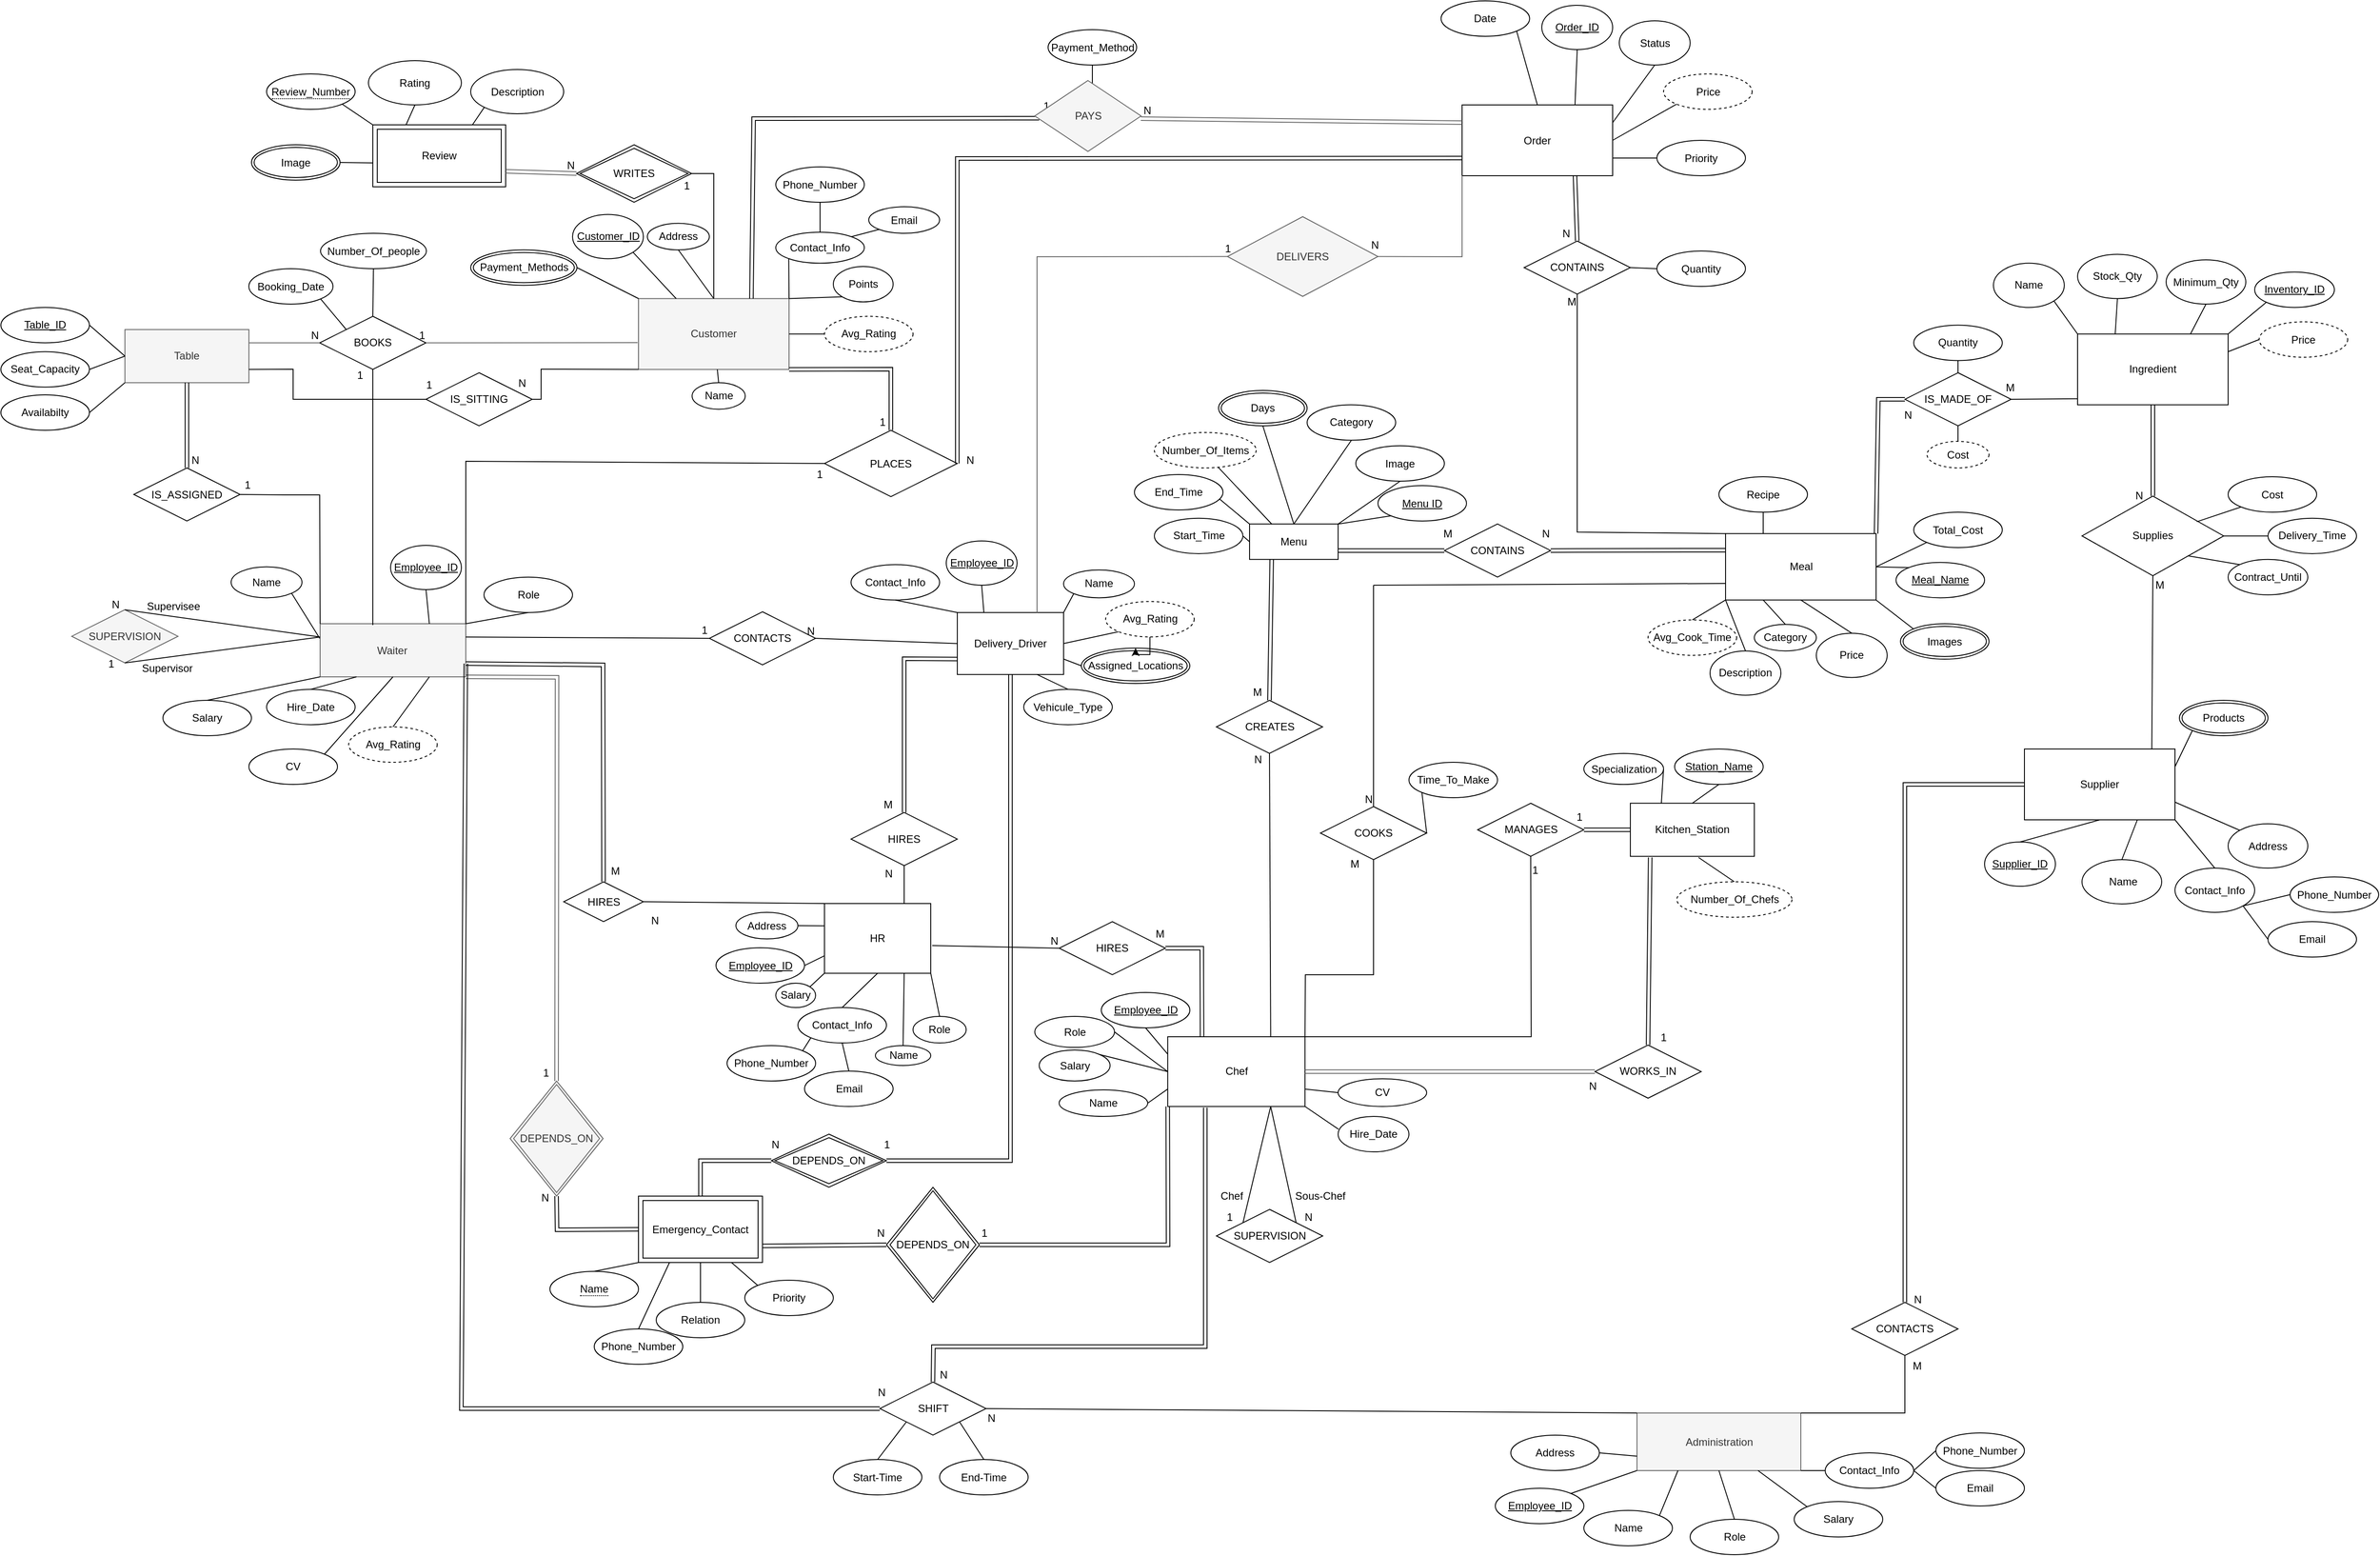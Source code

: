 <mxfile version="24.8.6">
  <diagram name="Page-1" id="iad6M7SJFBZVvGmsRlp6">
    <mxGraphModel dx="5387" dy="2566" grid="1" gridSize="10" guides="1" tooltips="1" connect="1" arrows="1" fold="1" page="1" pageScale="1" pageWidth="1100" pageHeight="850" math="0" shadow="0">
      <root>
        <mxCell id="0" />
        <mxCell id="1" parent="0" />
        <mxCell id="_Os3ovWYdSZybvVUTS0H-1" value="Customer" style="rounded=0;whiteSpace=wrap;html=1;fillColor=#f5f5f5;strokeColor=#666666;fontColor=#333333;" parent="1" vertex="1">
          <mxGeometry x="-500" y="166.25" width="170" height="80" as="geometry" />
        </mxCell>
        <mxCell id="_Os3ovWYdSZybvVUTS0H-2" value="&lt;u&gt;Customer_ID&lt;/u&gt;" style="ellipse;whiteSpace=wrap;html=1;" parent="1" vertex="1">
          <mxGeometry x="-574.49" y="71.25" width="80" height="50" as="geometry" />
        </mxCell>
        <mxCell id="_Os3ovWYdSZybvVUTS0H-3" value="Address" style="ellipse;whiteSpace=wrap;html=1;" parent="1" vertex="1">
          <mxGeometry x="-490" y="81.25" width="70" height="30" as="geometry" />
        </mxCell>
        <mxCell id="_Os3ovWYdSZybvVUTS0H-4" value="Contact_Info" style="ellipse;whiteSpace=wrap;html=1;" parent="1" vertex="1">
          <mxGeometry x="-345" y="91.25" width="100" height="35" as="geometry" />
        </mxCell>
        <mxCell id="_Os3ovWYdSZybvVUTS0H-5" value="Points" style="ellipse;whiteSpace=wrap;html=1;" parent="1" vertex="1">
          <mxGeometry x="-280" y="130" width="67.5" height="40" as="geometry" />
        </mxCell>
        <mxCell id="_Os3ovWYdSZybvVUTS0H-8" value="Avg_Rating" style="ellipse;whiteSpace=wrap;html=1;align=center;dashed=1;" parent="1" vertex="1">
          <mxGeometry x="-290" y="186.25" width="100" height="40" as="geometry" />
        </mxCell>
        <mxCell id="_Os3ovWYdSZybvVUTS0H-9" value="" style="endArrow=none;html=1;rounded=0;entryX=0;entryY=1;entryDx=0;entryDy=0;exitX=1;exitY=0;exitDx=0;exitDy=0;" parent="1" source="_Os3ovWYdSZybvVUTS0H-1" target="_Os3ovWYdSZybvVUTS0H-5" edge="1">
          <mxGeometry relative="1" as="geometry">
            <mxPoint x="-334.49" y="256.25" as="sourcePoint" />
            <mxPoint x="-174.49" y="256.25" as="targetPoint" />
          </mxGeometry>
        </mxCell>
        <mxCell id="_Os3ovWYdSZybvVUTS0H-11" value="" style="endArrow=none;html=1;rounded=0;exitX=1;exitY=0.5;exitDx=0;exitDy=0;entryX=0;entryY=0.5;entryDx=0;entryDy=0;" parent="1" source="_Os3ovWYdSZybvVUTS0H-1" target="_Os3ovWYdSZybvVUTS0H-8" edge="1">
          <mxGeometry relative="1" as="geometry">
            <mxPoint x="-334.49" y="256.25" as="sourcePoint" />
            <mxPoint x="-284.49" y="171.25" as="targetPoint" />
          </mxGeometry>
        </mxCell>
        <mxCell id="_Os3ovWYdSZybvVUTS0H-12" value="" style="endArrow=none;html=1;rounded=0;exitX=0;exitY=1;exitDx=0;exitDy=0;entryX=1;entryY=0;entryDx=0;entryDy=0;" parent="1" source="_Os3ovWYdSZybvVUTS0H-4" target="_Os3ovWYdSZybvVUTS0H-1" edge="1">
          <mxGeometry relative="1" as="geometry">
            <mxPoint x="-334.49" y="256.25" as="sourcePoint" />
            <mxPoint x="-174.49" y="256.25" as="targetPoint" />
          </mxGeometry>
        </mxCell>
        <mxCell id="_Os3ovWYdSZybvVUTS0H-13" value="" style="endArrow=none;html=1;rounded=0;entryX=0.5;entryY=1;entryDx=0;entryDy=0;exitX=0.5;exitY=0;exitDx=0;exitDy=0;" parent="1" source="_Os3ovWYdSZybvVUTS0H-1" target="_Os3ovWYdSZybvVUTS0H-3" edge="1">
          <mxGeometry relative="1" as="geometry">
            <mxPoint x="-334.49" y="256.25" as="sourcePoint" />
            <mxPoint x="-174.49" y="256.25" as="targetPoint" />
          </mxGeometry>
        </mxCell>
        <mxCell id="_Os3ovWYdSZybvVUTS0H-14" value="" style="endArrow=none;html=1;rounded=0;entryX=1;entryY=1;entryDx=0;entryDy=0;exitX=0.25;exitY=0;exitDx=0;exitDy=0;" parent="1" source="_Os3ovWYdSZybvVUTS0H-1" target="_Os3ovWYdSZybvVUTS0H-2" edge="1">
          <mxGeometry relative="1" as="geometry">
            <mxPoint x="-334.49" y="256.25" as="sourcePoint" />
            <mxPoint x="-174.49" y="256.25" as="targetPoint" />
          </mxGeometry>
        </mxCell>
        <mxCell id="_Os3ovWYdSZybvVUTS0H-15" value="" style="endArrow=none;html=1;rounded=0;exitX=1;exitY=0.5;exitDx=0;exitDy=0;entryX=0;entryY=0;entryDx=0;entryDy=0;" parent="1" source="15D66pHCM-ideDCtoqZD-92" target="_Os3ovWYdSZybvVUTS0H-1" edge="1">
          <mxGeometry relative="1" as="geometry">
            <mxPoint x="-524.49" y="196.25" as="sourcePoint" />
            <mxPoint x="-174.49" y="256.25" as="targetPoint" />
          </mxGeometry>
        </mxCell>
        <mxCell id="_Os3ovWYdSZybvVUTS0H-20" value="Ingredient" style="rounded=0;whiteSpace=wrap;html=1;" parent="1" vertex="1">
          <mxGeometry x="1125" y="206.25" width="170" height="80" as="geometry" />
        </mxCell>
        <mxCell id="_Os3ovWYdSZybvVUTS0H-21" value="Name" style="ellipse;whiteSpace=wrap;html=1;" parent="1" vertex="1">
          <mxGeometry x="1030" y="126.25" width="80" height="50" as="geometry" />
        </mxCell>
        <mxCell id="_Os3ovWYdSZybvVUTS0H-22" value="Stock_Qty" style="ellipse;whiteSpace=wrap;html=1;" parent="1" vertex="1">
          <mxGeometry x="1125" y="116.25" width="90" height="50" as="geometry" />
        </mxCell>
        <mxCell id="_Os3ovWYdSZybvVUTS0H-23" value="Minimum_Qty" style="ellipse;whiteSpace=wrap;html=1;" parent="1" vertex="1">
          <mxGeometry x="1225" y="122.5" width="90" height="50" as="geometry" />
        </mxCell>
        <mxCell id="_Os3ovWYdSZybvVUTS0H-24" value="&lt;u&gt;Inventory_ID&lt;/u&gt;" style="ellipse;whiteSpace=wrap;html=1;" parent="1" vertex="1">
          <mxGeometry x="1325" y="136.25" width="90" height="40" as="geometry" />
        </mxCell>
        <mxCell id="_Os3ovWYdSZybvVUTS0H-27" value="" style="endArrow=none;html=1;rounded=0;entryX=0;entryY=1;entryDx=0;entryDy=0;exitX=1;exitY=0;exitDx=0;exitDy=0;" parent="1" source="_Os3ovWYdSZybvVUTS0H-20" target="_Os3ovWYdSZybvVUTS0H-24" edge="1">
          <mxGeometry relative="1" as="geometry">
            <mxPoint x="1290" y="290" as="sourcePoint" />
            <mxPoint x="1450" y="290" as="targetPoint" />
          </mxGeometry>
        </mxCell>
        <mxCell id="_Os3ovWYdSZybvVUTS0H-29" value="" style="endArrow=none;html=1;rounded=0;exitX=0.5;exitY=1;exitDx=0;exitDy=0;entryX=0.75;entryY=0;entryDx=0;entryDy=0;" parent="1" source="_Os3ovWYdSZybvVUTS0H-23" target="_Os3ovWYdSZybvVUTS0H-20" edge="1">
          <mxGeometry relative="1" as="geometry">
            <mxPoint x="1290" y="290" as="sourcePoint" />
            <mxPoint x="1450" y="290" as="targetPoint" />
          </mxGeometry>
        </mxCell>
        <mxCell id="_Os3ovWYdSZybvVUTS0H-30" value="" style="endArrow=none;html=1;rounded=0;entryX=0.5;entryY=1;entryDx=0;entryDy=0;exitX=0.25;exitY=0;exitDx=0;exitDy=0;" parent="1" source="_Os3ovWYdSZybvVUTS0H-20" target="_Os3ovWYdSZybvVUTS0H-22" edge="1">
          <mxGeometry relative="1" as="geometry">
            <mxPoint x="1290" y="290" as="sourcePoint" />
            <mxPoint x="1450" y="290" as="targetPoint" />
          </mxGeometry>
        </mxCell>
        <mxCell id="_Os3ovWYdSZybvVUTS0H-31" value="" style="endArrow=none;html=1;rounded=0;entryX=1;entryY=1;entryDx=0;entryDy=0;exitX=0;exitY=0;exitDx=0;exitDy=0;" parent="1" source="_Os3ovWYdSZybvVUTS0H-20" target="_Os3ovWYdSZybvVUTS0H-21" edge="1">
          <mxGeometry relative="1" as="geometry">
            <mxPoint x="1290" y="290" as="sourcePoint" />
            <mxPoint x="1450" y="290" as="targetPoint" />
          </mxGeometry>
        </mxCell>
        <mxCell id="_Os3ovWYdSZybvVUTS0H-33" value="Name" style="ellipse;whiteSpace=wrap;html=1;align=center;" parent="1" vertex="1">
          <mxGeometry x="-439.49" y="261.25" width="60" height="30" as="geometry" />
        </mxCell>
        <mxCell id="_Os3ovWYdSZybvVUTS0H-34" value="" style="endArrow=none;html=1;rounded=0;exitX=0.5;exitY=0;exitDx=0;exitDy=0;" parent="1" source="_Os3ovWYdSZybvVUTS0H-33" target="_Os3ovWYdSZybvVUTS0H-1" edge="1">
          <mxGeometry relative="1" as="geometry">
            <mxPoint x="-409" y="280" as="sourcePoint" />
            <mxPoint x="-410" y="250" as="targetPoint" />
          </mxGeometry>
        </mxCell>
        <mxCell id="_Os3ovWYdSZybvVUTS0H-35" value="Supplier" style="rounded=0;whiteSpace=wrap;html=1;shadow=0;" parent="1" vertex="1">
          <mxGeometry x="1065" y="675" width="170" height="80" as="geometry" />
        </mxCell>
        <mxCell id="_Os3ovWYdSZybvVUTS0H-36" value="&lt;u&gt;Supplier_ID&lt;/u&gt;" style="ellipse;whiteSpace=wrap;html=1;shadow=0;" parent="1" vertex="1">
          <mxGeometry x="1020" y="780" width="80" height="50" as="geometry" />
        </mxCell>
        <mxCell id="_Os3ovWYdSZybvVUTS0H-37" value="&amp;nbsp;Name" style="ellipse;whiteSpace=wrap;html=1;shadow=0;" parent="1" vertex="1">
          <mxGeometry x="1130" y="800" width="90" height="50" as="geometry" />
        </mxCell>
        <mxCell id="_Os3ovWYdSZybvVUTS0H-38" value="Contact_Info" style="ellipse;whiteSpace=wrap;html=1;shadow=0;" parent="1" vertex="1">
          <mxGeometry x="1235" y="809.54" width="90" height="50" as="geometry" />
        </mxCell>
        <mxCell id="_Os3ovWYdSZybvVUTS0H-39" value="Contract_Until" style="ellipse;whiteSpace=wrap;html=1;shadow=0;" parent="1" vertex="1">
          <mxGeometry x="1295" y="460.86" width="90" height="40" as="geometry" />
        </mxCell>
        <mxCell id="_Os3ovWYdSZybvVUTS0H-40" value="" style="endArrow=none;html=1;rounded=0;entryX=0;entryY=0;entryDx=0;entryDy=0;exitX=1;exitY=1;exitDx=0;exitDy=0;shadow=0;" parent="1" source="_Os3ovWYdSZybvVUTS0H-44" target="_Os3ovWYdSZybvVUTS0H-39" edge="1">
          <mxGeometry relative="1" as="geometry">
            <mxPoint x="1300" y="617.5" as="sourcePoint" />
            <mxPoint x="1460" y="617.5" as="targetPoint" />
          </mxGeometry>
        </mxCell>
        <mxCell id="_Os3ovWYdSZybvVUTS0H-41" value="" style="endArrow=none;html=1;rounded=0;exitX=0.5;exitY=0;exitDx=0;exitDy=0;entryX=1;entryY=1;entryDx=0;entryDy=0;shadow=0;" parent="1" source="_Os3ovWYdSZybvVUTS0H-38" target="_Os3ovWYdSZybvVUTS0H-35" edge="1">
          <mxGeometry relative="1" as="geometry">
            <mxPoint x="1195" y="749.54" as="sourcePoint" />
            <mxPoint x="1355" y="749.54" as="targetPoint" />
          </mxGeometry>
        </mxCell>
        <mxCell id="_Os3ovWYdSZybvVUTS0H-42" value="" style="endArrow=none;html=1;rounded=0;entryX=0.5;entryY=0;entryDx=0;entryDy=0;exitX=0.75;exitY=1;exitDx=0;exitDy=0;shadow=0;" parent="1" source="_Os3ovWYdSZybvVUTS0H-35" target="_Os3ovWYdSZybvVUTS0H-37" edge="1">
          <mxGeometry relative="1" as="geometry">
            <mxPoint x="1195" y="749.54" as="sourcePoint" />
            <mxPoint x="1355" y="749.54" as="targetPoint" />
          </mxGeometry>
        </mxCell>
        <mxCell id="_Os3ovWYdSZybvVUTS0H-43" value="" style="endArrow=none;html=1;rounded=0;entryX=0.5;entryY=0;entryDx=0;entryDy=0;exitX=0.5;exitY=1;exitDx=0;exitDy=0;shadow=0;" parent="1" source="_Os3ovWYdSZybvVUTS0H-35" target="_Os3ovWYdSZybvVUTS0H-36" edge="1">
          <mxGeometry relative="1" as="geometry">
            <mxPoint x="1195" y="749.54" as="sourcePoint" />
            <mxPoint x="1355" y="749.54" as="targetPoint" />
          </mxGeometry>
        </mxCell>
        <mxCell id="_Os3ovWYdSZybvVUTS0H-44" value="Supplies" style="shape=rhombus;perimeter=rhombusPerimeter;whiteSpace=wrap;html=1;align=center;" parent="1" vertex="1">
          <mxGeometry x="1130" y="389.33" width="160" height="90" as="geometry" />
        </mxCell>
        <mxCell id="_Os3ovWYdSZybvVUTS0H-47" value="" style="endArrow=none;html=1;rounded=0;entryX=0.5;entryY=1;entryDx=0;entryDy=0;exitX=0.846;exitY=-0.006;exitDx=0;exitDy=0;exitPerimeter=0;" parent="1" source="_Os3ovWYdSZybvVUTS0H-35" target="_Os3ovWYdSZybvVUTS0H-44" edge="1">
          <mxGeometry relative="1" as="geometry">
            <mxPoint x="1070" y="540" as="sourcePoint" />
            <mxPoint x="950" y="480" as="targetPoint" />
          </mxGeometry>
        </mxCell>
        <mxCell id="_Os3ovWYdSZybvVUTS0H-48" value="M" style="resizable=0;html=1;whiteSpace=wrap;align=right;verticalAlign=bottom;" parent="_Os3ovWYdSZybvVUTS0H-47" connectable="0" vertex="1">
          <mxGeometry x="1" relative="1" as="geometry">
            <mxPoint x="15" y="19" as="offset" />
          </mxGeometry>
        </mxCell>
        <mxCell id="_Os3ovWYdSZybvVUTS0H-49" value="Price" style="ellipse;whiteSpace=wrap;html=1;align=center;dashed=1;" parent="1" vertex="1">
          <mxGeometry x="1330" y="192.5" width="100" height="40" as="geometry" />
        </mxCell>
        <mxCell id="_Os3ovWYdSZybvVUTS0H-50" value="" style="endArrow=none;html=1;rounded=0;exitX=1;exitY=0.25;exitDx=0;exitDy=0;entryX=0;entryY=0.5;entryDx=0;entryDy=0;" parent="1" source="_Os3ovWYdSZybvVUTS0H-20" target="_Os3ovWYdSZybvVUTS0H-49" edge="1">
          <mxGeometry relative="1" as="geometry">
            <mxPoint x="1030" y="425" as="sourcePoint" />
            <mxPoint x="1190" y="425" as="targetPoint" />
          </mxGeometry>
        </mxCell>
        <mxCell id="_Os3ovWYdSZybvVUTS0H-51" value="Delivery_Time" style="ellipse;whiteSpace=wrap;html=1;align=center;" parent="1" vertex="1">
          <mxGeometry x="1340" y="414.33" width="100" height="40" as="geometry" />
        </mxCell>
        <mxCell id="_Os3ovWYdSZybvVUTS0H-52" value="" style="endArrow=none;html=1;rounded=0;entryX=0;entryY=0.5;entryDx=0;entryDy=0;exitX=1;exitY=0.5;exitDx=0;exitDy=0;" parent="1" source="_Os3ovWYdSZybvVUTS0H-44" target="_Os3ovWYdSZybvVUTS0H-51" edge="1">
          <mxGeometry relative="1" as="geometry">
            <mxPoint x="1280" y="417.5" as="sourcePoint" />
            <mxPoint x="1240" y="467.5" as="targetPoint" />
          </mxGeometry>
        </mxCell>
        <mxCell id="_Os3ovWYdSZybvVUTS0H-53" value="Cost" style="ellipse;whiteSpace=wrap;html=1;align=center;" parent="1" vertex="1">
          <mxGeometry x="1295" y="367.5" width="100" height="40" as="geometry" />
        </mxCell>
        <mxCell id="_Os3ovWYdSZybvVUTS0H-54" value="" style="endArrow=none;html=1;rounded=0;exitX=0;exitY=1;exitDx=0;exitDy=0;entryX=0.81;entryY=0.322;entryDx=0;entryDy=0;entryPerimeter=0;" parent="1" source="_Os3ovWYdSZybvVUTS0H-53" target="_Os3ovWYdSZybvVUTS0H-44" edge="1">
          <mxGeometry relative="1" as="geometry">
            <mxPoint x="1080" y="467.5" as="sourcePoint" />
            <mxPoint x="1270" y="407.5" as="targetPoint" />
          </mxGeometry>
        </mxCell>
        <mxCell id="_Os3ovWYdSZybvVUTS0H-56" value="" style="endArrow=none;html=1;rounded=0;entryX=1;entryY=0.25;entryDx=0;entryDy=0;exitX=0;exitY=1;exitDx=0;exitDy=0;" parent="1" source="Mz4xzUT4oG2Xsr-lTTY3-5" target="_Os3ovWYdSZybvVUTS0H-35" edge="1">
          <mxGeometry relative="1" as="geometry">
            <mxPoint x="1260" y="695" as="sourcePoint" />
            <mxPoint x="1135" y="599.54" as="targetPoint" />
          </mxGeometry>
        </mxCell>
        <mxCell id="_Os3ovWYdSZybvVUTS0H-57" value="Meal" style="whiteSpace=wrap;html=1;align=center;" parent="1" vertex="1">
          <mxGeometry x="727.5" y="431.72" width="170" height="75" as="geometry" />
        </mxCell>
        <mxCell id="_Os3ovWYdSZybvVUTS0H-58" value="IS_MADE_OF" style="shape=rhombus;perimeter=rhombusPerimeter;whiteSpace=wrap;html=1;align=center;" parent="1" vertex="1">
          <mxGeometry x="930" y="250" width="120" height="60" as="geometry" />
        </mxCell>
        <mxCell id="_Os3ovWYdSZybvVUTS0H-60" value="Quantity" style="ellipse;whiteSpace=wrap;html=1;align=center;" parent="1" vertex="1">
          <mxGeometry x="940" y="196.25" width="100" height="40" as="geometry" />
        </mxCell>
        <mxCell id="_Os3ovWYdSZybvVUTS0H-61" value="" style="endArrow=none;html=1;rounded=0;entryX=0.5;entryY=1;entryDx=0;entryDy=0;exitX=0.5;exitY=0;exitDx=0;exitDy=0;" parent="1" source="_Os3ovWYdSZybvVUTS0H-58" target="_Os3ovWYdSZybvVUTS0H-60" edge="1">
          <mxGeometry relative="1" as="geometry">
            <mxPoint x="865" y="281.25" as="sourcePoint" />
            <mxPoint x="865" y="266.25" as="targetPoint" />
          </mxGeometry>
        </mxCell>
        <mxCell id="_Os3ovWYdSZybvVUTS0H-64" value="" style="endArrow=none;html=1;rounded=0;entryX=1;entryY=0.5;entryDx=0;entryDy=0;exitX=0;exitY=0.914;exitDx=0;exitDy=0;exitPerimeter=0;" parent="1" source="_Os3ovWYdSZybvVUTS0H-20" target="_Os3ovWYdSZybvVUTS0H-58" edge="1">
          <mxGeometry relative="1" as="geometry">
            <mxPoint x="560" y="450" as="sourcePoint" />
            <mxPoint x="720" y="450" as="targetPoint" />
            <Array as="points" />
          </mxGeometry>
        </mxCell>
        <mxCell id="_Os3ovWYdSZybvVUTS0H-65" value="M" style="resizable=0;html=1;whiteSpace=wrap;align=right;verticalAlign=bottom;" parent="_Os3ovWYdSZybvVUTS0H-64" connectable="0" vertex="1">
          <mxGeometry x="1" relative="1" as="geometry">
            <mxPoint x="5" y="-4" as="offset" />
          </mxGeometry>
        </mxCell>
        <mxCell id="_Os3ovWYdSZybvVUTS0H-66" value="Cost" style="ellipse;whiteSpace=wrap;html=1;align=center;dashed=1;" parent="1" vertex="1">
          <mxGeometry x="955" y="327.5" width="70" height="30" as="geometry" />
        </mxCell>
        <mxCell id="_Os3ovWYdSZybvVUTS0H-67" value="" style="endArrow=none;html=1;rounded=0;entryX=0.5;entryY=1;entryDx=0;entryDy=0;exitX=0.5;exitY=0;exitDx=0;exitDy=0;" parent="1" source="_Os3ovWYdSZybvVUTS0H-66" target="_Os3ovWYdSZybvVUTS0H-58" edge="1">
          <mxGeometry relative="1" as="geometry">
            <mxPoint x="560" y="450" as="sourcePoint" />
            <mxPoint x="720" y="450" as="targetPoint" />
          </mxGeometry>
        </mxCell>
        <mxCell id="_Os3ovWYdSZybvVUTS0H-68" value="&lt;u&gt;Meal_Name&lt;/u&gt;" style="ellipse;whiteSpace=wrap;html=1;align=center;" parent="1" vertex="1">
          <mxGeometry x="920" y="464.22" width="100" height="40" as="geometry" />
        </mxCell>
        <mxCell id="_Os3ovWYdSZybvVUTS0H-69" value="Price" style="ellipse;whiteSpace=wrap;html=1;" parent="1" vertex="1">
          <mxGeometry x="830" y="544.22" width="80" height="50" as="geometry" />
        </mxCell>
        <mxCell id="_Os3ovWYdSZybvVUTS0H-70" value="" style="endArrow=none;html=1;rounded=0;entryX=0.5;entryY=0;entryDx=0;entryDy=0;exitX=0.5;exitY=1;exitDx=0;exitDy=0;" parent="1" source="_Os3ovWYdSZybvVUTS0H-57" target="_Os3ovWYdSZybvVUTS0H-69" edge="1">
          <mxGeometry relative="1" as="geometry">
            <mxPoint x="850" y="524.22" as="sourcePoint" />
            <mxPoint x="1170" y="759.22" as="targetPoint" />
          </mxGeometry>
        </mxCell>
        <mxCell id="_Os3ovWYdSZybvVUTS0H-71" value="" style="endArrow=none;html=1;rounded=0;entryX=0;entryY=0;entryDx=0;entryDy=0;exitX=1;exitY=0.5;exitDx=0;exitDy=0;" parent="1" source="_Os3ovWYdSZybvVUTS0H-57" target="_Os3ovWYdSZybvVUTS0H-68" edge="1">
          <mxGeometry relative="1" as="geometry">
            <mxPoint x="770" y="424.22" as="sourcePoint" />
            <mxPoint x="930" y="424.22" as="targetPoint" />
          </mxGeometry>
        </mxCell>
        <mxCell id="_Os3ovWYdSZybvVUTS0H-77" value="Waiter" style="whiteSpace=wrap;html=1;align=center;fillColor=#f5f5f5;strokeColor=#666666;fontColor=#333333;" parent="1" vertex="1">
          <mxGeometry x="-859.53" y="533.51" width="164.49" height="60" as="geometry" />
        </mxCell>
        <mxCell id="_Os3ovWYdSZybvVUTS0H-78" value="Name" style="ellipse;whiteSpace=wrap;html=1;align=center;" parent="1" vertex="1">
          <mxGeometry x="-960" y="469.22" width="80" height="35" as="geometry" />
        </mxCell>
        <mxCell id="_Os3ovWYdSZybvVUTS0H-79" value="&lt;u&gt;Employee_ID&lt;/u&gt;" style="ellipse;whiteSpace=wrap;html=1;" parent="1" vertex="1">
          <mxGeometry x="-779.96" y="445" width="80" height="50" as="geometry" />
        </mxCell>
        <mxCell id="_Os3ovWYdSZybvVUTS0H-80" value="" style="endArrow=none;html=1;rounded=0;exitX=0.5;exitY=1;exitDx=0;exitDy=0;entryX=0.75;entryY=0;entryDx=0;entryDy=0;" parent="1" source="_Os3ovWYdSZybvVUTS0H-79" target="_Os3ovWYdSZybvVUTS0H-77" edge="1">
          <mxGeometry relative="1" as="geometry">
            <mxPoint x="-620" y="511.48" as="sourcePoint" />
            <mxPoint x="-460" y="511.48" as="targetPoint" />
          </mxGeometry>
        </mxCell>
        <mxCell id="_Os3ovWYdSZybvVUTS0H-81" value="" style="endArrow=none;html=1;rounded=0;exitX=1;exitY=1;exitDx=0;exitDy=0;" parent="1" source="_Os3ovWYdSZybvVUTS0H-78" edge="1">
          <mxGeometry relative="1" as="geometry">
            <mxPoint x="-620" y="511.48" as="sourcePoint" />
            <mxPoint x="-860" y="550" as="targetPoint" />
          </mxGeometry>
        </mxCell>
        <mxCell id="_Os3ovWYdSZybvVUTS0H-82" value="Salary" style="ellipse;whiteSpace=wrap;html=1;align=center;" parent="1" vertex="1">
          <mxGeometry x="-1037.03" y="620" width="100" height="40" as="geometry" />
        </mxCell>
        <mxCell id="_Os3ovWYdSZybvVUTS0H-83" value="" style="endArrow=none;html=1;rounded=0;exitX=0.5;exitY=0;exitDx=0;exitDy=0;entryX=0;entryY=1;entryDx=0;entryDy=0;" parent="1" source="_Os3ovWYdSZybvVUTS0H-82" target="_Os3ovWYdSZybvVUTS0H-77" edge="1">
          <mxGeometry relative="1" as="geometry">
            <mxPoint x="-920" y="657.73" as="sourcePoint" />
            <mxPoint x="-460" y="511.48" as="targetPoint" />
          </mxGeometry>
        </mxCell>
        <mxCell id="_Os3ovWYdSZybvVUTS0H-84" value="Role" style="ellipse;whiteSpace=wrap;html=1;align=center;" parent="1" vertex="1">
          <mxGeometry x="-674.49" y="480.86" width="100" height="40" as="geometry" />
        </mxCell>
        <mxCell id="_Os3ovWYdSZybvVUTS0H-87" value="" style="endArrow=none;html=1;rounded=0;exitX=0.5;exitY=1;exitDx=0;exitDy=0;entryX=1;entryY=0;entryDx=0;entryDy=0;" parent="1" source="_Os3ovWYdSZybvVUTS0H-84" target="_Os3ovWYdSZybvVUTS0H-77" edge="1">
          <mxGeometry relative="1" as="geometry">
            <mxPoint x="-620" y="511.48" as="sourcePoint" />
            <mxPoint x="-460" y="511.48" as="targetPoint" />
          </mxGeometry>
        </mxCell>
        <mxCell id="_Os3ovWYdSZybvVUTS0H-88" value="SUPERVISION" style="shape=rhombus;perimeter=rhombusPerimeter;whiteSpace=wrap;html=1;align=center;fillColor=#f5f5f5;strokeColor=#666666;fontColor=#333333;" parent="1" vertex="1">
          <mxGeometry x="-1140" y="517.73" width="120" height="60" as="geometry" />
        </mxCell>
        <mxCell id="_Os3ovWYdSZybvVUTS0H-89" value="" style="endArrow=none;html=1;rounded=0;entryX=0.5;entryY=0;entryDx=0;entryDy=0;exitX=0;exitY=0.25;exitDx=0;exitDy=0;" parent="1" source="_Os3ovWYdSZybvVUTS0H-77" target="_Os3ovWYdSZybvVUTS0H-88" edge="1">
          <mxGeometry relative="1" as="geometry">
            <mxPoint x="-750" y="551.48" as="sourcePoint" />
            <mxPoint x="-590" y="551.48" as="targetPoint" />
          </mxGeometry>
        </mxCell>
        <mxCell id="_Os3ovWYdSZybvVUTS0H-90" value="N" style="resizable=0;html=1;whiteSpace=wrap;align=right;verticalAlign=bottom;" parent="_Os3ovWYdSZybvVUTS0H-89" connectable="0" vertex="1">
          <mxGeometry x="1" relative="1" as="geometry">
            <mxPoint x="-5" y="3" as="offset" />
          </mxGeometry>
        </mxCell>
        <mxCell id="_Os3ovWYdSZybvVUTS0H-94" value="Supervisee" style="text;html=1;align=center;verticalAlign=middle;whiteSpace=wrap;rounded=0;" parent="1" vertex="1">
          <mxGeometry x="-1055.04" y="498.98" width="60" height="30" as="geometry" />
        </mxCell>
        <mxCell id="_Os3ovWYdSZybvVUTS0H-97" value="" style="endArrow=none;html=1;rounded=0;entryX=0.5;entryY=1;entryDx=0;entryDy=0;exitX=0;exitY=0.25;exitDx=0;exitDy=0;" parent="1" source="_Os3ovWYdSZybvVUTS0H-77" target="_Os3ovWYdSZybvVUTS0H-88" edge="1">
          <mxGeometry relative="1" as="geometry">
            <mxPoint x="-750" y="551.48" as="sourcePoint" />
            <mxPoint x="-590" y="551.48" as="targetPoint" />
          </mxGeometry>
        </mxCell>
        <mxCell id="_Os3ovWYdSZybvVUTS0H-98" value="1" style="resizable=0;html=1;whiteSpace=wrap;align=right;verticalAlign=bottom;" parent="_Os3ovWYdSZybvVUTS0H-97" connectable="0" vertex="1">
          <mxGeometry x="1" relative="1" as="geometry">
            <mxPoint x="-10" y="10" as="offset" />
          </mxGeometry>
        </mxCell>
        <mxCell id="_Os3ovWYdSZybvVUTS0H-99" value="Supervisor" style="text;html=1;align=center;verticalAlign=middle;whiteSpace=wrap;rounded=0;" parent="1" vertex="1">
          <mxGeometry x="-1062.5" y="568.51" width="60" height="30" as="geometry" />
        </mxCell>
        <mxCell id="_Os3ovWYdSZybvVUTS0H-101" value="" style="shape=link;html=1;rounded=0;entryX=0;entryY=0.5;entryDx=0;entryDy=0;exitX=1;exitY=0;exitDx=0;exitDy=0;" parent="1" source="_Os3ovWYdSZybvVUTS0H-57" target="_Os3ovWYdSZybvVUTS0H-58" edge="1">
          <mxGeometry relative="1" as="geometry">
            <mxPoint x="670" y="470" as="sourcePoint" />
            <mxPoint x="830" y="470" as="targetPoint" />
            <Array as="points">
              <mxPoint x="900" y="280" />
            </Array>
          </mxGeometry>
        </mxCell>
        <mxCell id="_Os3ovWYdSZybvVUTS0H-102" value="N" style="resizable=0;html=1;whiteSpace=wrap;align=right;verticalAlign=bottom;" parent="_Os3ovWYdSZybvVUTS0H-101" connectable="0" vertex="1">
          <mxGeometry x="1" relative="1" as="geometry">
            <mxPoint x="10" y="26" as="offset" />
          </mxGeometry>
        </mxCell>
        <mxCell id="_Os3ovWYdSZybvVUTS0H-105" value="" style="shape=link;html=1;rounded=0;exitX=0.5;exitY=0;exitDx=0;exitDy=0;entryX=0.5;entryY=1;entryDx=0;entryDy=0;" parent="1" source="_Os3ovWYdSZybvVUTS0H-44" target="_Os3ovWYdSZybvVUTS0H-20" edge="1">
          <mxGeometry relative="1" as="geometry">
            <mxPoint x="770" y="480" as="sourcePoint" />
            <mxPoint x="1215" y="270" as="targetPoint" />
          </mxGeometry>
        </mxCell>
        <mxCell id="_Os3ovWYdSZybvVUTS0H-106" value="N" style="resizable=0;html=1;whiteSpace=wrap;align=right;verticalAlign=bottom;" parent="_Os3ovWYdSZybvVUTS0H-105" connectable="0" vertex="1">
          <mxGeometry x="1" relative="1" as="geometry">
            <mxPoint x="-10" y="111" as="offset" />
          </mxGeometry>
        </mxCell>
        <mxCell id="15D66pHCM-ideDCtoqZD-2" value="Category" style="ellipse;whiteSpace=wrap;html=1;" parent="1" vertex="1">
          <mxGeometry x="760" y="534.22" width="70" height="30" as="geometry" />
        </mxCell>
        <mxCell id="15D66pHCM-ideDCtoqZD-3" value="" style="endArrow=none;html=1;rounded=0;exitX=0.5;exitY=0;exitDx=0;exitDy=0;entryX=0.25;entryY=1;entryDx=0;entryDy=0;" parent="1" source="15D66pHCM-ideDCtoqZD-2" target="_Os3ovWYdSZybvVUTS0H-57" edge="1">
          <mxGeometry width="50" height="50" relative="1" as="geometry">
            <mxPoint x="780" y="424.22" as="sourcePoint" />
            <mxPoint x="830" y="374.22" as="targetPoint" />
          </mxGeometry>
        </mxCell>
        <mxCell id="15D66pHCM-ideDCtoqZD-5" value="" style="endArrow=none;html=1;rounded=0;entryX=1;entryY=1;entryDx=0;entryDy=0;exitX=0;exitY=0;exitDx=0;exitDy=0;" parent="1" source="Mz4xzUT4oG2Xsr-lTTY3-1" target="_Os3ovWYdSZybvVUTS0H-57" edge="1">
          <mxGeometry width="50" height="50" relative="1" as="geometry">
            <mxPoint x="931.716" y="536.542" as="sourcePoint" />
            <mxPoint x="770" y="384.22" as="targetPoint" />
          </mxGeometry>
        </mxCell>
        <mxCell id="15D66pHCM-ideDCtoqZD-7" value="Description" style="ellipse;whiteSpace=wrap;html=1;" parent="1" vertex="1">
          <mxGeometry x="710" y="564.22" width="80" height="50" as="geometry" />
        </mxCell>
        <mxCell id="15D66pHCM-ideDCtoqZD-8" value="" style="endArrow=none;html=1;rounded=0;exitX=0;exitY=1;exitDx=0;exitDy=0;entryX=0.5;entryY=0;entryDx=0;entryDy=0;" parent="1" source="_Os3ovWYdSZybvVUTS0H-57" target="15D66pHCM-ideDCtoqZD-7" edge="1">
          <mxGeometry width="50" height="50" relative="1" as="geometry">
            <mxPoint x="720" y="434.22" as="sourcePoint" />
            <mxPoint x="770" y="384.22" as="targetPoint" />
          </mxGeometry>
        </mxCell>
        <mxCell id="15D66pHCM-ideDCtoqZD-10" value="Address" style="ellipse;whiteSpace=wrap;html=1;shadow=0;" parent="1" vertex="1">
          <mxGeometry x="1295" y="759.54" width="90" height="50" as="geometry" />
        </mxCell>
        <mxCell id="15D66pHCM-ideDCtoqZD-11" value="" style="endArrow=none;html=1;rounded=0;entryX=0;entryY=0;entryDx=0;entryDy=0;exitX=1;exitY=0.75;exitDx=0;exitDy=0;" parent="1" source="_Os3ovWYdSZybvVUTS0H-35" target="15D66pHCM-ideDCtoqZD-10" edge="1">
          <mxGeometry width="50" height="50" relative="1" as="geometry">
            <mxPoint x="805" y="609.54" as="sourcePoint" />
            <mxPoint x="855" y="559.54" as="targetPoint" />
          </mxGeometry>
        </mxCell>
        <mxCell id="15D66pHCM-ideDCtoqZD-29" value="Hire_Date" style="ellipse;whiteSpace=wrap;html=1;align=center;" parent="1" vertex="1">
          <mxGeometry x="-919.96" y="607.58" width="100" height="40" as="geometry" />
        </mxCell>
        <mxCell id="15D66pHCM-ideDCtoqZD-30" value="" style="endArrow=none;html=1;rounded=0;exitX=0.25;exitY=1;exitDx=0;exitDy=0;entryX=0.5;entryY=0;entryDx=0;entryDy=0;" parent="1" source="_Os3ovWYdSZybvVUTS0H-77" target="15D66pHCM-ideDCtoqZD-29" edge="1">
          <mxGeometry relative="1" as="geometry">
            <mxPoint x="-620" y="661.48" as="sourcePoint" />
            <mxPoint x="-460" y="661.48" as="targetPoint" />
          </mxGeometry>
        </mxCell>
        <mxCell id="15D66pHCM-ideDCtoqZD-32" value="CV" style="ellipse;whiteSpace=wrap;html=1;align=center;" parent="1" vertex="1">
          <mxGeometry x="-939.92" y="675" width="100" height="40" as="geometry" />
        </mxCell>
        <mxCell id="15D66pHCM-ideDCtoqZD-33" value="" style="endArrow=none;html=1;rounded=0;exitX=0.5;exitY=1;exitDx=0;exitDy=0;entryX=1;entryY=0;entryDx=0;entryDy=0;" parent="1" source="_Os3ovWYdSZybvVUTS0H-77" target="15D66pHCM-ideDCtoqZD-32" edge="1">
          <mxGeometry relative="1" as="geometry">
            <mxPoint x="-620" y="661.48" as="sourcePoint" />
            <mxPoint x="-770" y="662.73" as="targetPoint" />
          </mxGeometry>
        </mxCell>
        <mxCell id="15D66pHCM-ideDCtoqZD-35" value="Recipe" style="ellipse;whiteSpace=wrap;html=1;align=center;" parent="1" vertex="1">
          <mxGeometry x="720" y="367.5" width="100" height="40" as="geometry" />
        </mxCell>
        <mxCell id="15D66pHCM-ideDCtoqZD-36" value="" style="endArrow=none;html=1;rounded=0;exitX=0.5;exitY=1;exitDx=0;exitDy=0;entryX=0.25;entryY=0;entryDx=0;entryDy=0;" parent="1" source="15D66pHCM-ideDCtoqZD-35" target="_Os3ovWYdSZybvVUTS0H-57" edge="1">
          <mxGeometry relative="1" as="geometry">
            <mxPoint x="960" y="464.22" as="sourcePoint" />
            <mxPoint x="1120" y="464.22" as="targetPoint" />
          </mxGeometry>
        </mxCell>
        <mxCell id="15D66pHCM-ideDCtoqZD-38" value="Table" style="whiteSpace=wrap;html=1;align=center;fillColor=#f5f5f5;strokeColor=#666666;fontColor=#333333;" parent="1" vertex="1">
          <mxGeometry x="-1079.92" y="201.25" width="140" height="60" as="geometry" />
        </mxCell>
        <mxCell id="15D66pHCM-ideDCtoqZD-39" value="&lt;u&gt;Table_ID&lt;/u&gt;" style="ellipse;whiteSpace=wrap;html=1;align=center;" parent="1" vertex="1">
          <mxGeometry x="-1220" y="176.25" width="100" height="40" as="geometry" />
        </mxCell>
        <mxCell id="15D66pHCM-ideDCtoqZD-42" value="" style="endArrow=none;html=1;rounded=0;entryX=0;entryY=0.5;entryDx=0;entryDy=0;exitX=1;exitY=0.5;exitDx=0;exitDy=0;" parent="1" source="15D66pHCM-ideDCtoqZD-39" target="15D66pHCM-ideDCtoqZD-38" edge="1">
          <mxGeometry relative="1" as="geometry">
            <mxPoint x="-1120" y="170" as="sourcePoint" />
            <mxPoint x="-679.92" y="152.5" as="targetPoint" />
          </mxGeometry>
        </mxCell>
        <mxCell id="15D66pHCM-ideDCtoqZD-43" value="Seat_Capacity" style="ellipse;whiteSpace=wrap;html=1;align=center;" parent="1" vertex="1">
          <mxGeometry x="-1220" y="226.25" width="100" height="40" as="geometry" />
        </mxCell>
        <mxCell id="15D66pHCM-ideDCtoqZD-44" value="" style="endArrow=none;html=1;rounded=0;exitX=1;exitY=0.5;exitDx=0;exitDy=0;entryX=0;entryY=0.5;entryDx=0;entryDy=0;" parent="1" source="15D66pHCM-ideDCtoqZD-43" target="15D66pHCM-ideDCtoqZD-38" edge="1">
          <mxGeometry relative="1" as="geometry">
            <mxPoint x="-1189.92" y="252.5" as="sourcePoint" />
            <mxPoint x="-679.92" y="152.5" as="targetPoint" />
          </mxGeometry>
        </mxCell>
        <mxCell id="15D66pHCM-ideDCtoqZD-58" value="Order" style="rounded=0;whiteSpace=wrap;html=1;" parent="1" vertex="1">
          <mxGeometry x="430" y="-52.5" width="170" height="80" as="geometry" />
        </mxCell>
        <mxCell id="15D66pHCM-ideDCtoqZD-59" value="&lt;u&gt;Order_ID&lt;/u&gt;" style="ellipse;whiteSpace=wrap;html=1;" parent="1" vertex="1">
          <mxGeometry x="520" y="-165" width="80" height="50" as="geometry" />
        </mxCell>
        <mxCell id="15D66pHCM-ideDCtoqZD-60" value="Status" style="ellipse;whiteSpace=wrap;html=1;" parent="1" vertex="1">
          <mxGeometry x="607.5" y="-147.5" width="80" height="50" as="geometry" />
        </mxCell>
        <mxCell id="15D66pHCM-ideDCtoqZD-68" value="" style="endArrow=none;html=1;rounded=0;entryX=0.5;entryY=1;entryDx=0;entryDy=0;exitX=1;exitY=0.25;exitDx=0;exitDy=0;" parent="1" source="15D66pHCM-ideDCtoqZD-58" target="15D66pHCM-ideDCtoqZD-60" edge="1">
          <mxGeometry relative="1" as="geometry">
            <mxPoint x="590" y="50" as="sourcePoint" />
            <mxPoint x="750" y="50" as="targetPoint" />
          </mxGeometry>
        </mxCell>
        <mxCell id="15D66pHCM-ideDCtoqZD-69" value="" style="endArrow=none;html=1;rounded=0;entryX=0.5;entryY=1;entryDx=0;entryDy=0;exitX=0.75;exitY=0;exitDx=0;exitDy=0;" parent="1" source="15D66pHCM-ideDCtoqZD-58" target="15D66pHCM-ideDCtoqZD-59" edge="1">
          <mxGeometry relative="1" as="geometry">
            <mxPoint x="430" y="-10" as="sourcePoint" />
            <mxPoint x="750" y="80" as="targetPoint" />
          </mxGeometry>
        </mxCell>
        <mxCell id="15D66pHCM-ideDCtoqZD-72" value="" style="endArrow=none;html=1;rounded=0;exitX=0;exitY=1;exitDx=0;exitDy=0;entryX=1;entryY=0.5;entryDx=0;entryDy=0;" parent="1" source="15D66pHCM-ideDCtoqZD-74" target="15D66pHCM-ideDCtoqZD-58" edge="1">
          <mxGeometry relative="1" as="geometry">
            <mxPoint x="504.645" y="-135.858" as="sourcePoint" />
            <mxPoint x="750" y="50" as="targetPoint" />
          </mxGeometry>
        </mxCell>
        <mxCell id="15D66pHCM-ideDCtoqZD-74" value="Price" style="ellipse;whiteSpace=wrap;html=1;align=center;dashed=1;" parent="1" vertex="1">
          <mxGeometry x="657.5" y="-87.5" width="100" height="40" as="geometry" />
        </mxCell>
        <mxCell id="15D66pHCM-ideDCtoqZD-75" value="Priority" style="ellipse;whiteSpace=wrap;html=1;align=center;" parent="1" vertex="1">
          <mxGeometry x="650" y="-12.5" width="100" height="40" as="geometry" />
        </mxCell>
        <mxCell id="15D66pHCM-ideDCtoqZD-76" value="" style="endArrow=none;html=1;rounded=0;entryX=0;entryY=0.5;entryDx=0;entryDy=0;exitX=1;exitY=0.75;exitDx=0;exitDy=0;" parent="1" source="15D66pHCM-ideDCtoqZD-58" target="15D66pHCM-ideDCtoqZD-75" edge="1">
          <mxGeometry relative="1" as="geometry">
            <mxPoint x="300" y="100" as="sourcePoint" />
            <mxPoint x="460" y="100" as="targetPoint" />
          </mxGeometry>
        </mxCell>
        <mxCell id="15D66pHCM-ideDCtoqZD-92" value="Payment_Methods" style="ellipse;shape=doubleEllipse;margin=3;whiteSpace=wrap;html=1;align=center;" parent="1" vertex="1">
          <mxGeometry x="-689.49" y="111.25" width="120" height="40" as="geometry" />
        </mxCell>
        <mxCell id="15D66pHCM-ideDCtoqZD-93" value="PLACES" style="shape=rhombus;perimeter=rhombusPerimeter;whiteSpace=wrap;html=1;align=center;" parent="1" vertex="1">
          <mxGeometry x="-290" y="315" width="150" height="75" as="geometry" />
        </mxCell>
        <mxCell id="15D66pHCM-ideDCtoqZD-100" value="" style="endArrow=none;html=1;rounded=0;entryX=0;entryY=0.5;entryDx=0;entryDy=0;exitX=1;exitY=0;exitDx=0;exitDy=0;" parent="1" source="_Os3ovWYdSZybvVUTS0H-77" target="15D66pHCM-ideDCtoqZD-93" edge="1">
          <mxGeometry relative="1" as="geometry">
            <mxPoint x="-110" y="380" as="sourcePoint" />
            <mxPoint x="50" y="380" as="targetPoint" />
            <Array as="points">
              <mxPoint x="-695" y="350" />
            </Array>
          </mxGeometry>
        </mxCell>
        <mxCell id="15D66pHCM-ideDCtoqZD-101" value="1" style="resizable=0;html=1;whiteSpace=wrap;align=right;verticalAlign=bottom;" parent="15D66pHCM-ideDCtoqZD-100" connectable="0" vertex="1">
          <mxGeometry x="1" relative="1" as="geometry">
            <mxPoint y="21" as="offset" />
          </mxGeometry>
        </mxCell>
        <mxCell id="15D66pHCM-ideDCtoqZD-102" value="" style="shape=link;html=1;rounded=0;entryX=1;entryY=0.5;entryDx=0;entryDy=0;exitX=0;exitY=0.75;exitDx=0;exitDy=0;" parent="1" source="15D66pHCM-ideDCtoqZD-58" target="15D66pHCM-ideDCtoqZD-93" edge="1">
          <mxGeometry relative="1" as="geometry">
            <mxPoint x="-150" y="310" as="sourcePoint" />
            <mxPoint x="10" y="310" as="targetPoint" />
            <Array as="points">
              <mxPoint x="-140" y="8" />
            </Array>
          </mxGeometry>
        </mxCell>
        <mxCell id="15D66pHCM-ideDCtoqZD-103" value="N" style="resizable=0;html=1;whiteSpace=wrap;align=right;verticalAlign=bottom;" parent="15D66pHCM-ideDCtoqZD-102" connectable="0" vertex="1">
          <mxGeometry x="1" relative="1" as="geometry">
            <mxPoint x="20" y="5" as="offset" />
          </mxGeometry>
        </mxCell>
        <mxCell id="15D66pHCM-ideDCtoqZD-104" value="" style="shape=link;html=1;rounded=0;entryX=0.5;entryY=0;entryDx=0;entryDy=0;exitX=1;exitY=1;exitDx=0;exitDy=0;" parent="1" source="_Os3ovWYdSZybvVUTS0H-1" target="15D66pHCM-ideDCtoqZD-93" edge="1">
          <mxGeometry relative="1" as="geometry">
            <mxPoint x="-150" y="310" as="sourcePoint" />
            <mxPoint x="10" y="310" as="targetPoint" />
            <Array as="points">
              <mxPoint x="-215" y="246" />
            </Array>
          </mxGeometry>
        </mxCell>
        <mxCell id="15D66pHCM-ideDCtoqZD-105" value="1" style="resizable=0;html=1;whiteSpace=wrap;align=right;verticalAlign=bottom;" parent="15D66pHCM-ideDCtoqZD-104" connectable="0" vertex="1">
          <mxGeometry x="1" relative="1" as="geometry">
            <mxPoint x="-5" as="offset" />
          </mxGeometry>
        </mxCell>
        <mxCell id="15D66pHCM-ideDCtoqZD-107" value="IS_ASSIGNED" style="shape=rhombus;perimeter=rhombusPerimeter;whiteSpace=wrap;html=1;align=center;" parent="1" vertex="1">
          <mxGeometry x="-1069.92" y="357.5" width="120" height="60" as="geometry" />
        </mxCell>
        <mxCell id="15D66pHCM-ideDCtoqZD-108" value="" style="shape=link;html=1;rounded=0;entryX=0.5;entryY=0;entryDx=0;entryDy=0;exitX=0.5;exitY=1;exitDx=0;exitDy=0;" parent="1" source="15D66pHCM-ideDCtoqZD-38" target="15D66pHCM-ideDCtoqZD-107" edge="1">
          <mxGeometry relative="1" as="geometry">
            <mxPoint x="-474.96" y="420" as="sourcePoint" />
            <mxPoint x="-314.96" y="420" as="targetPoint" />
          </mxGeometry>
        </mxCell>
        <mxCell id="15D66pHCM-ideDCtoqZD-109" value="N" style="resizable=0;html=1;whiteSpace=wrap;align=right;verticalAlign=bottom;" parent="15D66pHCM-ideDCtoqZD-108" connectable="0" vertex="1">
          <mxGeometry x="1" relative="1" as="geometry">
            <mxPoint x="15" as="offset" />
          </mxGeometry>
        </mxCell>
        <mxCell id="15D66pHCM-ideDCtoqZD-110" value="" style="endArrow=none;html=1;rounded=0;entryX=1;entryY=0.5;entryDx=0;entryDy=0;exitX=0;exitY=0;exitDx=0;exitDy=0;" parent="1" source="_Os3ovWYdSZybvVUTS0H-77" target="15D66pHCM-ideDCtoqZD-107" edge="1">
          <mxGeometry relative="1" as="geometry">
            <mxPoint x="-674.96" y="489.22" as="sourcePoint" />
            <mxPoint x="-514.96" y="489.22" as="targetPoint" />
            <Array as="points">
              <mxPoint x="-860" y="388" />
              <mxPoint x="-900" y="388" />
            </Array>
          </mxGeometry>
        </mxCell>
        <mxCell id="15D66pHCM-ideDCtoqZD-111" value="1" style="resizable=0;html=1;whiteSpace=wrap;align=right;verticalAlign=bottom;" parent="15D66pHCM-ideDCtoqZD-110" connectable="0" vertex="1">
          <mxGeometry x="1" relative="1" as="geometry">
            <mxPoint x="13" y="-2" as="offset" />
          </mxGeometry>
        </mxCell>
        <mxCell id="15D66pHCM-ideDCtoqZD-112" value="IS_SITTING" style="shape=rhombus;perimeter=rhombusPerimeter;whiteSpace=wrap;html=1;align=center;" parent="1" vertex="1">
          <mxGeometry x="-740.0" y="250" width="120" height="60" as="geometry" />
        </mxCell>
        <mxCell id="15D66pHCM-ideDCtoqZD-115" value="" style="endArrow=none;html=1;rounded=0;exitX=1;exitY=0.75;exitDx=0;exitDy=0;entryX=0;entryY=0.5;entryDx=0;entryDy=0;" parent="1" source="15D66pHCM-ideDCtoqZD-38" target="15D66pHCM-ideDCtoqZD-112" edge="1">
          <mxGeometry relative="1" as="geometry">
            <mxPoint x="-340" y="420" as="sourcePoint" />
            <mxPoint x="-180" y="420" as="targetPoint" />
            <Array as="points">
              <mxPoint x="-890" y="246" />
              <mxPoint x="-890" y="280" />
            </Array>
          </mxGeometry>
        </mxCell>
        <mxCell id="15D66pHCM-ideDCtoqZD-116" value="1" style="resizable=0;html=1;whiteSpace=wrap;align=right;verticalAlign=bottom;" parent="15D66pHCM-ideDCtoqZD-115" connectable="0" vertex="1">
          <mxGeometry x="1" relative="1" as="geometry">
            <mxPoint x="8" y="-8" as="offset" />
          </mxGeometry>
        </mxCell>
        <mxCell id="15D66pHCM-ideDCtoqZD-117" value="" style="endArrow=none;html=1;rounded=0;entryX=0;entryY=1;entryDx=0;entryDy=0;exitX=1;exitY=0.5;exitDx=0;exitDy=0;" parent="1" source="15D66pHCM-ideDCtoqZD-112" target="_Os3ovWYdSZybvVUTS0H-1" edge="1">
          <mxGeometry relative="1" as="geometry">
            <mxPoint x="-340" y="420" as="sourcePoint" />
            <mxPoint x="-180" y="420" as="targetPoint" />
            <Array as="points">
              <mxPoint x="-610" y="280" />
              <mxPoint x="-610" y="246" />
            </Array>
          </mxGeometry>
        </mxCell>
        <mxCell id="15D66pHCM-ideDCtoqZD-118" value="N" style="resizable=0;html=1;whiteSpace=wrap;align=right;verticalAlign=bottom;" parent="15D66pHCM-ideDCtoqZD-117" connectable="0" vertex="1">
          <mxGeometry x="1" relative="1" as="geometry">
            <mxPoint x="-125" y="24" as="offset" />
          </mxGeometry>
        </mxCell>
        <mxCell id="15D66pHCM-ideDCtoqZD-123" value="" style="endArrow=none;html=1;rounded=0;entryX=0.5;entryY=1;entryDx=0;entryDy=0;exitX=0.5;exitY=0;exitDx=0;exitDy=0;" parent="1" target="15D66pHCM-ideDCtoqZD-254" edge="1">
          <mxGeometry relative="1" as="geometry">
            <mxPoint x="12.5" y="-67.5" as="sourcePoint" />
            <mxPoint x="-70" y="-47.5" as="targetPoint" />
          </mxGeometry>
        </mxCell>
        <mxCell id="15D66pHCM-ideDCtoqZD-140" value="Rating" style="ellipse;whiteSpace=wrap;html=1;" parent="1" vertex="1">
          <mxGeometry x="-804.96" y="-102.5" width="105" height="50" as="geometry" />
        </mxCell>
        <mxCell id="15D66pHCM-ideDCtoqZD-141" value="" style="endArrow=none;html=1;rounded=0;exitX=0.25;exitY=0;exitDx=0;exitDy=0;entryX=0.5;entryY=1;entryDx=0;entryDy=0;" parent="1" source="15D66pHCM-ideDCtoqZD-145" target="15D66pHCM-ideDCtoqZD-140" edge="1">
          <mxGeometry relative="1" as="geometry">
            <mxPoint x="-682.5" y="-87.5" as="sourcePoint" />
            <mxPoint x="-752" y="-52" as="targetPoint" />
          </mxGeometry>
        </mxCell>
        <mxCell id="15D66pHCM-ideDCtoqZD-142" value="" style="endArrow=none;html=1;rounded=0;entryX=1;entryY=1;entryDx=0;entryDy=0;exitX=0;exitY=0;exitDx=0;exitDy=0;" parent="1" source="15D66pHCM-ideDCtoqZD-145" target="15D66pHCM-ideDCtoqZD-255" edge="1">
          <mxGeometry relative="1" as="geometry">
            <mxPoint x="-725" y="-87.5" as="sourcePoint" />
            <mxPoint x="-905" y="-42.5" as="targetPoint" />
          </mxGeometry>
        </mxCell>
        <mxCell id="15D66pHCM-ideDCtoqZD-143" value="" style="endArrow=none;html=1;rounded=0;exitX=0;exitY=1;exitDx=0;exitDy=0;entryX=0.75;entryY=0;entryDx=0;entryDy=0;" parent="1" source="15D66pHCM-ideDCtoqZD-146" target="15D66pHCM-ideDCtoqZD-145" edge="1">
          <mxGeometry relative="1" as="geometry">
            <mxPoint x="-580.355" y="-123.358" as="sourcePoint" />
            <mxPoint x="-640" y="-87.5" as="targetPoint" />
          </mxGeometry>
        </mxCell>
        <mxCell id="15D66pHCM-ideDCtoqZD-145" value="Review" style="shape=ext;margin=3;double=1;whiteSpace=wrap;html=1;align=center;" parent="1" vertex="1">
          <mxGeometry x="-800" y="-30" width="150" height="70" as="geometry" />
        </mxCell>
        <mxCell id="15D66pHCM-ideDCtoqZD-146" value="Description" style="ellipse;whiteSpace=wrap;html=1;" parent="1" vertex="1">
          <mxGeometry x="-689.49" y="-92.5" width="105" height="50" as="geometry" />
        </mxCell>
        <mxCell id="15D66pHCM-ideDCtoqZD-148" value="" style="endArrow=none;html=1;rounded=0;exitX=-0.002;exitY=0.615;exitDx=0;exitDy=0;exitPerimeter=0;entryX=1;entryY=0.5;entryDx=0;entryDy=0;" parent="1" source="15D66pHCM-ideDCtoqZD-145" target="-TUUEZ4lwArsrJGdlQ5--71" edge="1">
          <mxGeometry relative="1" as="geometry">
            <mxPoint x="-465" y="82.5" as="sourcePoint" />
            <mxPoint x="-839.943" y="1.659" as="targetPoint" />
          </mxGeometry>
        </mxCell>
        <mxCell id="15D66pHCM-ideDCtoqZD-151" value="WRITES" style="shape=rhombus;double=1;perimeter=rhombusPerimeter;whiteSpace=wrap;html=1;align=center;" parent="1" vertex="1">
          <mxGeometry x="-570" y="-7.5" width="130" height="65" as="geometry" />
        </mxCell>
        <mxCell id="15D66pHCM-ideDCtoqZD-155" value="" style="shape=link;html=1;rounded=0;entryX=0;entryY=0.5;entryDx=0;entryDy=0;exitX=1;exitY=0.75;exitDx=0;exitDy=0;fillColor=#f5f5f5;strokeColor=#666666;" parent="1" source="15D66pHCM-ideDCtoqZD-145" target="15D66pHCM-ideDCtoqZD-151" edge="1">
          <mxGeometry relative="1" as="geometry">
            <mxPoint x="-260" y="180" as="sourcePoint" />
            <mxPoint x="-100" y="180" as="targetPoint" />
          </mxGeometry>
        </mxCell>
        <mxCell id="15D66pHCM-ideDCtoqZD-156" value="N" style="resizable=0;html=1;whiteSpace=wrap;align=right;verticalAlign=bottom;" parent="15D66pHCM-ideDCtoqZD-155" connectable="0" vertex="1">
          <mxGeometry x="1" relative="1" as="geometry" />
        </mxCell>
        <mxCell id="15D66pHCM-ideDCtoqZD-157" value="" style="endArrow=none;html=1;rounded=0;entryX=1;entryY=0.5;entryDx=0;entryDy=0;exitX=0.5;exitY=0;exitDx=0;exitDy=0;" parent="1" source="_Os3ovWYdSZybvVUTS0H-1" target="15D66pHCM-ideDCtoqZD-151" edge="1">
          <mxGeometry relative="1" as="geometry">
            <mxPoint x="-260" y="180" as="sourcePoint" />
            <mxPoint x="-100" y="180" as="targetPoint" />
            <Array as="points">
              <mxPoint x="-415" y="25" />
            </Array>
          </mxGeometry>
        </mxCell>
        <mxCell id="15D66pHCM-ideDCtoqZD-158" value="1" style="resizable=0;html=1;whiteSpace=wrap;align=right;verticalAlign=bottom;" parent="15D66pHCM-ideDCtoqZD-157" connectable="0" vertex="1">
          <mxGeometry x="1" relative="1" as="geometry">
            <mxPoint y="22" as="offset" />
          </mxGeometry>
        </mxCell>
        <mxCell id="15D66pHCM-ideDCtoqZD-161" value="" style="shape=link;html=1;rounded=0;entryX=0.956;entryY=0.509;entryDx=0;entryDy=0;exitX=0;exitY=0.25;exitDx=0;exitDy=0;entryPerimeter=0;fillColor=#f5f5f5;strokeColor=#666666;" parent="1" source="15D66pHCM-ideDCtoqZD-58" edge="1">
          <mxGeometry relative="1" as="geometry">
            <mxPoint x="-45" y="-50" as="sourcePoint" />
            <mxPoint x="67.22" y="-36.96" as="targetPoint" />
          </mxGeometry>
        </mxCell>
        <mxCell id="15D66pHCM-ideDCtoqZD-162" value="N" style="resizable=0;html=1;whiteSpace=wrap;align=right;verticalAlign=bottom;" parent="15D66pHCM-ideDCtoqZD-161" connectable="0" vertex="1">
          <mxGeometry x="1" relative="1" as="geometry">
            <mxPoint x="13" y="-1" as="offset" />
          </mxGeometry>
        </mxCell>
        <mxCell id="15D66pHCM-ideDCtoqZD-163" value="" style="shape=link;html=1;rounded=0;entryX=0;entryY=0.5;entryDx=0;entryDy=0;exitX=0.75;exitY=0;exitDx=0;exitDy=0;" parent="1" source="_Os3ovWYdSZybvVUTS0H-1" edge="1">
          <mxGeometry relative="1" as="geometry">
            <mxPoint x="-260" y="180" as="sourcePoint" />
            <mxPoint x="-47.5" y="-37.5" as="targetPoint" />
            <Array as="points">
              <mxPoint x="-370" y="-37" />
            </Array>
          </mxGeometry>
        </mxCell>
        <mxCell id="15D66pHCM-ideDCtoqZD-164" value="1" style="resizable=0;html=1;whiteSpace=wrap;align=right;verticalAlign=bottom;" parent="15D66pHCM-ideDCtoqZD-163" connectable="0" vertex="1">
          <mxGeometry x="1" relative="1" as="geometry">
            <mxPoint x="13" y="-5" as="offset" />
          </mxGeometry>
        </mxCell>
        <mxCell id="15D66pHCM-ideDCtoqZD-165" value="Chef" style="whiteSpace=wrap;html=1;align=center;" parent="1" vertex="1">
          <mxGeometry x="97.6" y="1000" width="155" height="78.77" as="geometry" />
        </mxCell>
        <mxCell id="15D66pHCM-ideDCtoqZD-166" value="Salary" style="ellipse;whiteSpace=wrap;html=1;align=center;" parent="1" vertex="1">
          <mxGeometry x="-47.5" y="1015" width="80" height="35" as="geometry" />
        </mxCell>
        <mxCell id="15D66pHCM-ideDCtoqZD-167" value="" style="endArrow=none;html=1;rounded=0;exitX=1;exitY=0;exitDx=0;exitDy=0;entryX=0;entryY=0.5;entryDx=0;entryDy=0;" parent="1" source="15D66pHCM-ideDCtoqZD-166" target="15D66pHCM-ideDCtoqZD-165" edge="1">
          <mxGeometry relative="1" as="geometry">
            <mxPoint x="345" y="1001.27" as="sourcePoint" />
            <mxPoint x="505" y="1001.27" as="targetPoint" />
          </mxGeometry>
        </mxCell>
        <mxCell id="15D66pHCM-ideDCtoqZD-168" value="Name" style="ellipse;whiteSpace=wrap;html=1;align=center;" parent="1" vertex="1">
          <mxGeometry x="-25.0" y="1060.0" width="100" height="30" as="geometry" />
        </mxCell>
        <mxCell id="15D66pHCM-ideDCtoqZD-169" value="" style="endArrow=none;html=1;rounded=0;exitX=1;exitY=0.5;exitDx=0;exitDy=0;entryX=0;entryY=0.75;entryDx=0;entryDy=0;" parent="1" source="15D66pHCM-ideDCtoqZD-168" target="15D66pHCM-ideDCtoqZD-165" edge="1">
          <mxGeometry relative="1" as="geometry">
            <mxPoint x="345" y="1001.27" as="sourcePoint" />
            <mxPoint x="505" y="1001.27" as="targetPoint" />
          </mxGeometry>
        </mxCell>
        <mxCell id="15D66pHCM-ideDCtoqZD-170" value="Hire_Date" style="ellipse;whiteSpace=wrap;html=1;align=center;" parent="1" vertex="1">
          <mxGeometry x="290" y="1090" width="80" height="40" as="geometry" />
        </mxCell>
        <mxCell id="15D66pHCM-ideDCtoqZD-171" value="" style="endArrow=none;html=1;rounded=0;entryX=0.005;entryY=0.361;entryDx=0;entryDy=0;exitX=1;exitY=1;exitDx=0;exitDy=0;entryPerimeter=0;" parent="1" source="15D66pHCM-ideDCtoqZD-165" target="15D66pHCM-ideDCtoqZD-170" edge="1">
          <mxGeometry relative="1" as="geometry">
            <mxPoint x="247.5" y="1032.52" as="sourcePoint" />
            <mxPoint x="505" y="1151.27" as="targetPoint" />
          </mxGeometry>
        </mxCell>
        <mxCell id="15D66pHCM-ideDCtoqZD-172" value="CV" style="ellipse;whiteSpace=wrap;html=1;align=center;" parent="1" vertex="1">
          <mxGeometry x="290" y="1047.54" width="100" height="31.23" as="geometry" />
        </mxCell>
        <mxCell id="15D66pHCM-ideDCtoqZD-173" value="" style="endArrow=none;html=1;rounded=0;exitX=1;exitY=0.75;exitDx=0;exitDy=0;entryX=0;entryY=0.5;entryDx=0;entryDy=0;" parent="1" source="15D66pHCM-ideDCtoqZD-165" target="15D66pHCM-ideDCtoqZD-172" edge="1">
          <mxGeometry relative="1" as="geometry">
            <mxPoint x="345" y="1151.27" as="sourcePoint" />
            <mxPoint x="505" y="1151.27" as="targetPoint" />
          </mxGeometry>
        </mxCell>
        <mxCell id="15D66pHCM-ideDCtoqZD-180" value="SUPERVISION" style="shape=rhombus;perimeter=rhombusPerimeter;whiteSpace=wrap;html=1;align=center;" parent="1" vertex="1">
          <mxGeometry x="152.6" y="1195" width="120" height="60" as="geometry" />
        </mxCell>
        <mxCell id="15D66pHCM-ideDCtoqZD-182" value="Sous-Chef" style="text;html=1;align=center;verticalAlign=middle;whiteSpace=wrap;rounded=0;" parent="1" vertex="1">
          <mxGeometry x="240" y="1165" width="60" height="30" as="geometry" />
        </mxCell>
        <mxCell id="15D66pHCM-ideDCtoqZD-184" value="Chef" style="text;html=1;align=center;verticalAlign=middle;whiteSpace=wrap;rounded=0;" parent="1" vertex="1">
          <mxGeometry x="140" y="1165" width="60" height="30" as="geometry" />
        </mxCell>
        <mxCell id="15D66pHCM-ideDCtoqZD-191" value="" style="endArrow=none;html=1;rounded=0;entryX=0;entryY=0;entryDx=0;entryDy=0;exitX=0.75;exitY=1;exitDx=0;exitDy=0;" parent="1" source="15D66pHCM-ideDCtoqZD-165" target="15D66pHCM-ideDCtoqZD-180" edge="1">
          <mxGeometry relative="1" as="geometry">
            <mxPoint x="180" y="1070" as="sourcePoint" />
            <mxPoint x="245" y="1042.52" as="targetPoint" />
          </mxGeometry>
        </mxCell>
        <mxCell id="15D66pHCM-ideDCtoqZD-192" value="N" style="resizable=0;html=1;whiteSpace=wrap;align=right;verticalAlign=bottom;" parent="15D66pHCM-ideDCtoqZD-191" connectable="0" vertex="1">
          <mxGeometry x="1" relative="1" as="geometry">
            <mxPoint x="80" y="2" as="offset" />
          </mxGeometry>
        </mxCell>
        <mxCell id="15D66pHCM-ideDCtoqZD-193" value="" style="endArrow=none;html=1;rounded=0;entryX=1;entryY=0;entryDx=0;entryDy=0;exitX=0.75;exitY=1;exitDx=0;exitDy=0;" parent="1" source="15D66pHCM-ideDCtoqZD-165" target="15D66pHCM-ideDCtoqZD-180" edge="1">
          <mxGeometry relative="1" as="geometry">
            <mxPoint x="85" y="1042.52" as="sourcePoint" />
            <mxPoint x="245" y="1042.52" as="targetPoint" />
          </mxGeometry>
        </mxCell>
        <mxCell id="15D66pHCM-ideDCtoqZD-194" value="1" style="resizable=0;html=1;whiteSpace=wrap;align=right;verticalAlign=bottom;" parent="15D66pHCM-ideDCtoqZD-193" connectable="0" vertex="1">
          <mxGeometry x="1" relative="1" as="geometry">
            <mxPoint x="-70" y="2" as="offset" />
          </mxGeometry>
        </mxCell>
        <mxCell id="15D66pHCM-ideDCtoqZD-196" value="&lt;u&gt;Employee_ID&lt;/u&gt;" style="ellipse;whiteSpace=wrap;html=1;align=center;" parent="1" vertex="1">
          <mxGeometry x="22.6" y="950" width="100" height="40" as="geometry" />
        </mxCell>
        <mxCell id="15D66pHCM-ideDCtoqZD-197" value="Role" style="ellipse;whiteSpace=wrap;html=1;align=center;" parent="1" vertex="1">
          <mxGeometry x="-52.5" y="977.04" width="90" height="35" as="geometry" />
        </mxCell>
        <mxCell id="15D66pHCM-ideDCtoqZD-198" value="" style="endArrow=none;html=1;rounded=0;exitX=1;exitY=0.5;exitDx=0;exitDy=0;entryX=0;entryY=0.5;entryDx=0;entryDy=0;" parent="1" source="15D66pHCM-ideDCtoqZD-197" target="15D66pHCM-ideDCtoqZD-165" edge="1">
          <mxGeometry relative="1" as="geometry">
            <mxPoint x="52.5" y="1070.02" as="sourcePoint" />
            <mxPoint x="155" y="1052.52" as="targetPoint" />
          </mxGeometry>
        </mxCell>
        <mxCell id="15D66pHCM-ideDCtoqZD-199" value="" style="endArrow=none;html=1;rounded=0;exitX=0;exitY=0.25;exitDx=0;exitDy=0;entryX=0.5;entryY=1;entryDx=0;entryDy=0;" parent="1" source="15D66pHCM-ideDCtoqZD-165" target="15D66pHCM-ideDCtoqZD-196" edge="1">
          <mxGeometry relative="1" as="geometry">
            <mxPoint x="-5" y="1052.52" as="sourcePoint" />
            <mxPoint x="67.5" y="1019.27" as="targetPoint" />
          </mxGeometry>
        </mxCell>
        <mxCell id="15D66pHCM-ideDCtoqZD-200" value="CONTAINS" style="shape=rhombus;perimeter=rhombusPerimeter;whiteSpace=wrap;html=1;align=center;" parent="1" vertex="1">
          <mxGeometry x="500" y="101.25" width="120" height="60" as="geometry" />
        </mxCell>
        <mxCell id="15D66pHCM-ideDCtoqZD-201" value="" style="shape=link;html=1;rounded=0;exitX=0.75;exitY=1;exitDx=0;exitDy=0;entryX=0.5;entryY=0;entryDx=0;entryDy=0;" parent="1" source="15D66pHCM-ideDCtoqZD-58" target="15D66pHCM-ideDCtoqZD-200" edge="1">
          <mxGeometry relative="1" as="geometry">
            <mxPoint x="410" y="310" as="sourcePoint" />
            <mxPoint x="370" y="290" as="targetPoint" />
          </mxGeometry>
        </mxCell>
        <mxCell id="15D66pHCM-ideDCtoqZD-202" value="N" style="resizable=0;html=1;whiteSpace=wrap;align=right;verticalAlign=bottom;" parent="15D66pHCM-ideDCtoqZD-201" connectable="0" vertex="1">
          <mxGeometry x="1" relative="1" as="geometry">
            <mxPoint x="-7" as="offset" />
          </mxGeometry>
        </mxCell>
        <mxCell id="15D66pHCM-ideDCtoqZD-203" value="" style="endArrow=none;html=1;rounded=0;entryX=0.5;entryY=1;entryDx=0;entryDy=0;exitX=0;exitY=0;exitDx=0;exitDy=0;" parent="1" source="_Os3ovWYdSZybvVUTS0H-57" target="15D66pHCM-ideDCtoqZD-200" edge="1">
          <mxGeometry relative="1" as="geometry">
            <mxPoint x="410" y="310" as="sourcePoint" />
            <mxPoint x="570" y="310" as="targetPoint" />
            <Array as="points">
              <mxPoint x="560" y="430" />
            </Array>
          </mxGeometry>
        </mxCell>
        <mxCell id="15D66pHCM-ideDCtoqZD-204" value="M" style="resizable=0;html=1;whiteSpace=wrap;align=right;verticalAlign=bottom;" parent="15D66pHCM-ideDCtoqZD-203" connectable="0" vertex="1">
          <mxGeometry x="1" relative="1" as="geometry">
            <mxPoint y="17" as="offset" />
          </mxGeometry>
        </mxCell>
        <mxCell id="15D66pHCM-ideDCtoqZD-205" value="COOKS" style="shape=rhombus;perimeter=rhombusPerimeter;whiteSpace=wrap;html=1;align=center;" parent="1" vertex="1">
          <mxGeometry x="270" y="740" width="120" height="60" as="geometry" />
        </mxCell>
        <mxCell id="15D66pHCM-ideDCtoqZD-208" value="" style="endArrow=none;html=1;rounded=0;entryX=0.5;entryY=1;entryDx=0;entryDy=0;exitX=1;exitY=0;exitDx=0;exitDy=0;" parent="1" source="15D66pHCM-ideDCtoqZD-165" target="15D66pHCM-ideDCtoqZD-205" edge="1">
          <mxGeometry relative="1" as="geometry">
            <mxPoint x="260" y="990" as="sourcePoint" />
            <mxPoint x="520" y="290" as="targetPoint" />
            <Array as="points">
              <mxPoint x="253" y="930" />
              <mxPoint x="330" y="930" />
            </Array>
          </mxGeometry>
        </mxCell>
        <mxCell id="15D66pHCM-ideDCtoqZD-209" value="M" style="resizable=0;html=1;whiteSpace=wrap;align=right;verticalAlign=bottom;" parent="15D66pHCM-ideDCtoqZD-208" connectable="0" vertex="1">
          <mxGeometry x="1" relative="1" as="geometry">
            <mxPoint x="-15" y="13" as="offset" />
          </mxGeometry>
        </mxCell>
        <mxCell id="15D66pHCM-ideDCtoqZD-210" value="Time_To_Make" style="ellipse;whiteSpace=wrap;html=1;align=center;" parent="1" vertex="1">
          <mxGeometry x="370" y="690" width="100" height="40" as="geometry" />
        </mxCell>
        <mxCell id="15D66pHCM-ideDCtoqZD-211" value="" style="endArrow=none;html=1;rounded=0;entryX=0;entryY=1;entryDx=0;entryDy=0;exitX=1;exitY=0.5;exitDx=0;exitDy=0;" parent="1" source="15D66pHCM-ideDCtoqZD-205" target="15D66pHCM-ideDCtoqZD-210" edge="1">
          <mxGeometry relative="1" as="geometry">
            <mxPoint x="400" y="420" as="sourcePoint" />
            <mxPoint x="560" y="420" as="targetPoint" />
          </mxGeometry>
        </mxCell>
        <mxCell id="15D66pHCM-ideDCtoqZD-213" value="Quantity" style="ellipse;whiteSpace=wrap;html=1;align=center;" parent="1" vertex="1">
          <mxGeometry x="650" y="112.5" width="100" height="40" as="geometry" />
        </mxCell>
        <mxCell id="15D66pHCM-ideDCtoqZD-215" value="" style="endArrow=none;html=1;rounded=0;exitX=1;exitY=0.5;exitDx=0;exitDy=0;entryX=0;entryY=0.5;entryDx=0;entryDy=0;" parent="1" source="15D66pHCM-ideDCtoqZD-200" target="15D66pHCM-ideDCtoqZD-213" edge="1">
          <mxGeometry relative="1" as="geometry">
            <mxPoint x="400" y="300" as="sourcePoint" />
            <mxPoint x="560" y="300" as="targetPoint" />
          </mxGeometry>
        </mxCell>
        <mxCell id="15D66pHCM-ideDCtoqZD-216" value="Avg_Cook_Time" style="ellipse;whiteSpace=wrap;html=1;align=center;dashed=1;" parent="1" vertex="1">
          <mxGeometry x="640" y="529.22" width="100" height="40" as="geometry" />
        </mxCell>
        <mxCell id="15D66pHCM-ideDCtoqZD-217" value="" style="endArrow=none;html=1;rounded=0;entryX=0;entryY=1;entryDx=0;entryDy=0;exitX=0.5;exitY=0;exitDx=0;exitDy=0;" parent="1" source="15D66pHCM-ideDCtoqZD-216" target="_Os3ovWYdSZybvVUTS0H-57" edge="1">
          <mxGeometry relative="1" as="geometry">
            <mxPoint x="610" y="414.22" as="sourcePoint" />
            <mxPoint x="770" y="414.22" as="targetPoint" />
          </mxGeometry>
        </mxCell>
        <mxCell id="15D66pHCM-ideDCtoqZD-218" value="Kitchen_Station" style="whiteSpace=wrap;html=1;align=center;" parent="1" vertex="1">
          <mxGeometry x="620" y="736.25" width="140" height="60" as="geometry" />
        </mxCell>
        <mxCell id="15D66pHCM-ideDCtoqZD-220" value="" style="endArrow=none;html=1;rounded=0;exitX=0.5;exitY=0;exitDx=0;exitDy=0;entryX=0.55;entryY=1.021;entryDx=0;entryDy=0;entryPerimeter=0;" parent="1" source="bR9CyF9A_xtMfPqVnREq-2" target="15D66pHCM-ideDCtoqZD-218" edge="1">
          <mxGeometry relative="1" as="geometry">
            <mxPoint x="722.325" y="808.68" as="sourcePoint" />
            <mxPoint x="1015" y="638.75" as="targetPoint" />
          </mxGeometry>
        </mxCell>
        <mxCell id="15D66pHCM-ideDCtoqZD-234" value="&lt;u&gt;Station_Name&lt;/u&gt;" style="ellipse;whiteSpace=wrap;html=1;align=center;" parent="1" vertex="1">
          <mxGeometry x="670" y="675" width="100" height="40" as="geometry" />
        </mxCell>
        <mxCell id="15D66pHCM-ideDCtoqZD-235" value="Specialization" style="ellipse;whiteSpace=wrap;html=1;align=center;" parent="1" vertex="1">
          <mxGeometry x="567.5" y="680" width="90" height="35" as="geometry" />
        </mxCell>
        <mxCell id="15D66pHCM-ideDCtoqZD-236" value="" style="endArrow=none;html=1;rounded=0;exitX=1;exitY=0.5;exitDx=0;exitDy=0;entryX=0.25;entryY=0;entryDx=0;entryDy=0;" parent="1" source="15D66pHCM-ideDCtoqZD-235" target="15D66pHCM-ideDCtoqZD-218" edge="1">
          <mxGeometry relative="1" as="geometry">
            <mxPoint x="505" y="690" as="sourcePoint" />
            <mxPoint x="665" y="690" as="targetPoint" />
          </mxGeometry>
        </mxCell>
        <mxCell id="15D66pHCM-ideDCtoqZD-237" value="" style="endArrow=none;html=1;rounded=0;entryX=0.5;entryY=1;entryDx=0;entryDy=0;exitX=0.5;exitY=0;exitDx=0;exitDy=0;" parent="1" source="15D66pHCM-ideDCtoqZD-218" target="15D66pHCM-ideDCtoqZD-234" edge="1">
          <mxGeometry relative="1" as="geometry">
            <mxPoint x="505" y="690" as="sourcePoint" />
            <mxPoint x="665" y="690" as="targetPoint" />
          </mxGeometry>
        </mxCell>
        <mxCell id="15D66pHCM-ideDCtoqZD-238" value="WORKS_IN" style="shape=rhombus;perimeter=rhombusPerimeter;whiteSpace=wrap;html=1;align=center;" parent="1" vertex="1">
          <mxGeometry x="580" y="1009.38" width="120" height="60" as="geometry" />
        </mxCell>
        <mxCell id="15D66pHCM-ideDCtoqZD-240" value="" style="shape=link;html=1;rounded=0;entryX=0.5;entryY=0;entryDx=0;entryDy=0;exitX=0.16;exitY=1.021;exitDx=0;exitDy=0;exitPerimeter=0;" parent="1" source="15D66pHCM-ideDCtoqZD-218" target="15D66pHCM-ideDCtoqZD-238" edge="1">
          <mxGeometry relative="1" as="geometry">
            <mxPoint x="472.5" y="850" as="sourcePoint" />
            <mxPoint x="632.5" y="850" as="targetPoint" />
          </mxGeometry>
        </mxCell>
        <mxCell id="15D66pHCM-ideDCtoqZD-241" value="1" style="resizable=0;html=1;whiteSpace=wrap;align=right;verticalAlign=bottom;" parent="15D66pHCM-ideDCtoqZD-240" connectable="0" vertex="1">
          <mxGeometry x="1" relative="1" as="geometry">
            <mxPoint x="23" as="offset" />
          </mxGeometry>
        </mxCell>
        <mxCell id="15D66pHCM-ideDCtoqZD-242" value="" style="shape=link;html=1;rounded=0;entryX=0;entryY=0.5;entryDx=0;entryDy=0;exitX=1;exitY=0.5;exitDx=0;exitDy=0;fillColor=#f5f5f5;strokeColor=#666666;" parent="1" source="15D66pHCM-ideDCtoqZD-165" target="15D66pHCM-ideDCtoqZD-238" edge="1">
          <mxGeometry relative="1" as="geometry">
            <mxPoint x="187.5" y="860" as="sourcePoint" />
            <mxPoint x="347.5" y="860" as="targetPoint" />
          </mxGeometry>
        </mxCell>
        <mxCell id="15D66pHCM-ideDCtoqZD-243" value="N" style="resizable=0;html=1;whiteSpace=wrap;align=right;verticalAlign=bottom;" parent="15D66pHCM-ideDCtoqZD-242" connectable="0" vertex="1">
          <mxGeometry x="1" relative="1" as="geometry">
            <mxPoint x="3" y="25" as="offset" />
          </mxGeometry>
        </mxCell>
        <mxCell id="15D66pHCM-ideDCtoqZD-244" value="MANAGES" style="shape=rhombus;perimeter=rhombusPerimeter;whiteSpace=wrap;html=1;align=center;" parent="1" vertex="1">
          <mxGeometry x="447.5" y="736.25" width="120" height="60" as="geometry" />
        </mxCell>
        <mxCell id="15D66pHCM-ideDCtoqZD-245" value="" style="shape=link;html=1;rounded=0;entryX=1;entryY=0.5;entryDx=0;entryDy=0;exitX=0;exitY=0.5;exitDx=0;exitDy=0;" parent="1" source="15D66pHCM-ideDCtoqZD-218" target="15D66pHCM-ideDCtoqZD-244" edge="1">
          <mxGeometry relative="1" as="geometry">
            <mxPoint x="472.5" y="850" as="sourcePoint" />
            <mxPoint x="632.5" y="850" as="targetPoint" />
          </mxGeometry>
        </mxCell>
        <mxCell id="15D66pHCM-ideDCtoqZD-246" value="1" style="resizable=0;html=1;whiteSpace=wrap;align=right;verticalAlign=bottom;" parent="15D66pHCM-ideDCtoqZD-245" connectable="0" vertex="1">
          <mxGeometry x="1" relative="1" as="geometry">
            <mxPoint y="-6" as="offset" />
          </mxGeometry>
        </mxCell>
        <mxCell id="15D66pHCM-ideDCtoqZD-247" value="" style="endArrow=none;html=1;rounded=0;entryX=0.5;entryY=1;entryDx=0;entryDy=0;exitX=1;exitY=0;exitDx=0;exitDy=0;" parent="1" source="15D66pHCM-ideDCtoqZD-165" target="15D66pHCM-ideDCtoqZD-244" edge="1">
          <mxGeometry relative="1" as="geometry">
            <mxPoint x="187.5" y="860" as="sourcePoint" />
            <mxPoint x="347.5" y="860" as="targetPoint" />
            <Array as="points">
              <mxPoint x="508" y="1000" />
            </Array>
          </mxGeometry>
        </mxCell>
        <mxCell id="15D66pHCM-ideDCtoqZD-248" value="1" style="resizable=0;html=1;whiteSpace=wrap;align=right;verticalAlign=bottom;" parent="15D66pHCM-ideDCtoqZD-247" connectable="0" vertex="1">
          <mxGeometry x="1" relative="1" as="geometry">
            <mxPoint x="10" y="24" as="offset" />
          </mxGeometry>
        </mxCell>
        <mxCell id="15D66pHCM-ideDCtoqZD-252" value="Delivery_Driver" style="whiteSpace=wrap;html=1;align=center;" parent="1" vertex="1">
          <mxGeometry x="-140" y="520.86" width="120" height="70" as="geometry" />
        </mxCell>
        <mxCell id="15D66pHCM-ideDCtoqZD-254" value="Payment_Method" style="ellipse;whiteSpace=wrap;html=1;align=center;" parent="1" vertex="1">
          <mxGeometry x="-37.5" y="-137.5" width="100" height="40" as="geometry" />
        </mxCell>
        <mxCell id="15D66pHCM-ideDCtoqZD-255" value="&lt;span style=&quot;border-bottom: 1px dotted&quot;&gt;Review_Number&lt;/span&gt;" style="ellipse;whiteSpace=wrap;html=1;align=center;" parent="1" vertex="1">
          <mxGeometry x="-919.96" y="-87.5" width="100" height="40" as="geometry" />
        </mxCell>
        <mxCell id="15D66pHCM-ideDCtoqZD-256" value="&lt;u&gt;Employee_ID&lt;/u&gt;" style="ellipse;whiteSpace=wrap;html=1;" parent="1" vertex="1">
          <mxGeometry x="-152.5" y="440.0" width="80" height="50" as="geometry" />
        </mxCell>
        <mxCell id="15D66pHCM-ideDCtoqZD-257" value="" style="endArrow=none;html=1;rounded=0;exitX=0.5;exitY=1;exitDx=0;exitDy=0;entryX=0.25;entryY=0;entryDx=0;entryDy=0;" parent="1" source="15D66pHCM-ideDCtoqZD-256" target="15D66pHCM-ideDCtoqZD-252" edge="1">
          <mxGeometry relative="1" as="geometry">
            <mxPoint x="72.4" y="502.08" as="sourcePoint" />
            <mxPoint x="-97.6" y="519.33" as="targetPoint" />
          </mxGeometry>
        </mxCell>
        <mxCell id="15D66pHCM-ideDCtoqZD-258" value="Name" style="ellipse;whiteSpace=wrap;html=1;align=center;" parent="1" vertex="1">
          <mxGeometry x="-20.0" y="472.72" width="80" height="31.5" as="geometry" />
        </mxCell>
        <mxCell id="15D66pHCM-ideDCtoqZD-259" value="" style="endArrow=none;html=1;rounded=0;exitX=0;exitY=1;exitDx=0;exitDy=0;entryX=1;entryY=0;entryDx=0;entryDy=0;" parent="1" source="15D66pHCM-ideDCtoqZD-258" target="15D66pHCM-ideDCtoqZD-252" edge="1">
          <mxGeometry relative="1" as="geometry">
            <mxPoint x="72.4" y="502.08" as="sourcePoint" />
            <mxPoint x="-62.6" y="519.33" as="targetPoint" />
          </mxGeometry>
        </mxCell>
        <mxCell id="15D66pHCM-ideDCtoqZD-265" value="Avg_Rating" style="ellipse;whiteSpace=wrap;html=1;align=center;dashed=1;" parent="1" vertex="1">
          <mxGeometry x="-827.28" y="650" width="100" height="40" as="geometry" />
        </mxCell>
        <mxCell id="15D66pHCM-ideDCtoqZD-266" value="" style="endArrow=none;html=1;rounded=0;exitX=0.75;exitY=1;exitDx=0;exitDy=0;entryX=0.5;entryY=0;entryDx=0;entryDy=0;" parent="1" source="_Os3ovWYdSZybvVUTS0H-77" target="15D66pHCM-ideDCtoqZD-265" edge="1">
          <mxGeometry relative="1" as="geometry">
            <mxPoint x="-670" y="427.73" as="sourcePoint" />
            <mxPoint x="-696.6" y="601.09" as="targetPoint" />
          </mxGeometry>
        </mxCell>
        <mxCell id="15D66pHCM-ideDCtoqZD-267" value="" style="endArrow=none;html=1;rounded=0;entryX=0;entryY=1;entryDx=0;entryDy=0;exitX=1;exitY=0.5;exitDx=0;exitDy=0;" parent="1" source="15D66pHCM-ideDCtoqZD-252" target="15D66pHCM-ideDCtoqZD-277" edge="1">
          <mxGeometry relative="1" as="geometry">
            <mxPoint x="-257.6" y="545.58" as="sourcePoint" />
            <mxPoint x="-10.1" y="513.08" as="targetPoint" />
          </mxGeometry>
        </mxCell>
        <mxCell id="15D66pHCM-ideDCtoqZD-269" value="Assigned_Locations" style="ellipse;shape=doubleEllipse;margin=3;whiteSpace=wrap;html=1;align=center;" parent="1" vertex="1">
          <mxGeometry x="2.665e-15" y="561.01" width="122.6" height="40" as="geometry" />
        </mxCell>
        <mxCell id="15D66pHCM-ideDCtoqZD-270" value="" style="endArrow=none;html=1;rounded=0;entryX=0;entryY=0.5;entryDx=0;entryDy=0;exitX=1;exitY=0.75;exitDx=0;exitDy=0;" parent="1" source="15D66pHCM-ideDCtoqZD-252" target="15D66pHCM-ideDCtoqZD-269" edge="1">
          <mxGeometry relative="1" as="geometry">
            <mxPoint x="-257.6" y="545.58" as="sourcePoint" />
            <mxPoint x="-97.6" y="545.58" as="targetPoint" />
          </mxGeometry>
        </mxCell>
        <mxCell id="15D66pHCM-ideDCtoqZD-271" value="Contact_Info" style="ellipse;whiteSpace=wrap;html=1;align=center;" parent="1" vertex="1">
          <mxGeometry x="-260" y="466.72" width="100" height="40" as="geometry" />
        </mxCell>
        <mxCell id="15D66pHCM-ideDCtoqZD-272" value="" style="endArrow=none;html=1;rounded=0;entryX=0;entryY=0;entryDx=0;entryDy=0;exitX=0.5;exitY=1;exitDx=0;exitDy=0;" parent="1" source="15D66pHCM-ideDCtoqZD-271" target="15D66pHCM-ideDCtoqZD-252" edge="1">
          <mxGeometry relative="1" as="geometry">
            <mxPoint x="-257.6" y="545.58" as="sourcePoint" />
            <mxPoint x="-97.6" y="545.58" as="targetPoint" />
          </mxGeometry>
        </mxCell>
        <mxCell id="15D66pHCM-ideDCtoqZD-273" value="Vehicule_Type" style="ellipse;whiteSpace=wrap;html=1;align=center;" parent="1" vertex="1">
          <mxGeometry x="-65" y="607.58" width="100" height="40" as="geometry" />
        </mxCell>
        <mxCell id="15D66pHCM-ideDCtoqZD-274" value="" style="endArrow=none;html=1;rounded=0;entryX=0.75;entryY=1;entryDx=0;entryDy=0;exitX=0.5;exitY=0;exitDx=0;exitDy=0;" parent="1" source="15D66pHCM-ideDCtoqZD-273" target="15D66pHCM-ideDCtoqZD-252" edge="1">
          <mxGeometry relative="1" as="geometry">
            <mxPoint x="-257.6" y="545.58" as="sourcePoint" />
            <mxPoint x="-97.6" y="545.58" as="targetPoint" />
          </mxGeometry>
        </mxCell>
        <mxCell id="5eeOV6vbgiaNBiJaElER-1" value="" style="edgeStyle=orthogonalEdgeStyle;rounded=0;orthogonalLoop=1;jettySize=auto;html=1;" edge="1" parent="1" source="15D66pHCM-ideDCtoqZD-277" target="15D66pHCM-ideDCtoqZD-269">
          <mxGeometry relative="1" as="geometry" />
        </mxCell>
        <mxCell id="15D66pHCM-ideDCtoqZD-277" value="Avg_Rating" style="ellipse;whiteSpace=wrap;html=1;align=center;dashed=1;" parent="1" vertex="1">
          <mxGeometry x="27.5" y="508.36" width="100" height="40" as="geometry" />
        </mxCell>
        <mxCell id="15D66pHCM-ideDCtoqZD-280" value="DELIVERS" style="shape=rhombus;perimeter=rhombusPerimeter;whiteSpace=wrap;html=1;align=center;fillColor=#f5f5f5;strokeColor=#666666;fontColor=#333333;" parent="1" vertex="1">
          <mxGeometry x="165" y="73.75" width="170" height="90" as="geometry" />
        </mxCell>
        <mxCell id="15D66pHCM-ideDCtoqZD-283" value="" style="endArrow=none;html=1;rounded=0;exitX=0.75;exitY=0;exitDx=0;exitDy=0;entryX=0;entryY=0.5;entryDx=0;entryDy=0;fillColor=#f5f5f5;strokeColor=#666666;" parent="1" source="15D66pHCM-ideDCtoqZD-252" target="15D66pHCM-ideDCtoqZD-280" edge="1">
          <mxGeometry relative="1" as="geometry">
            <mxPoint x="10" y="390" as="sourcePoint" />
            <mxPoint x="170" y="390" as="targetPoint" />
            <Array as="points">
              <mxPoint x="-50" y="119" />
            </Array>
          </mxGeometry>
        </mxCell>
        <mxCell id="15D66pHCM-ideDCtoqZD-284" value="1" style="resizable=0;html=1;whiteSpace=wrap;align=right;verticalAlign=bottom;" parent="15D66pHCM-ideDCtoqZD-283" connectable="0" vertex="1">
          <mxGeometry x="1" relative="1" as="geometry">
            <mxPoint x="5" as="offset" />
          </mxGeometry>
        </mxCell>
        <mxCell id="15D66pHCM-ideDCtoqZD-285" value="" style="endArrow=none;html=1;rounded=0;exitX=0;exitY=1;exitDx=0;exitDy=0;entryX=1;entryY=0.5;entryDx=0;entryDy=0;fillColor=#f5f5f5;strokeColor=#666666;" parent="1" source="15D66pHCM-ideDCtoqZD-58" target="15D66pHCM-ideDCtoqZD-280" edge="1">
          <mxGeometry relative="1" as="geometry">
            <mxPoint x="10" y="280" as="sourcePoint" />
            <mxPoint x="290" y="270" as="targetPoint" />
            <Array as="points">
              <mxPoint x="430" y="119" />
            </Array>
          </mxGeometry>
        </mxCell>
        <mxCell id="15D66pHCM-ideDCtoqZD-286" value="N" style="resizable=0;html=1;whiteSpace=wrap;align=right;verticalAlign=bottom;" parent="15D66pHCM-ideDCtoqZD-285" connectable="0" vertex="1">
          <mxGeometry x="1" relative="1" as="geometry">
            <mxPoint x="2" y="-4" as="offset" />
          </mxGeometry>
        </mxCell>
        <mxCell id="15D66pHCM-ideDCtoqZD-297" value="CONTACTS" style="shape=rhombus;perimeter=rhombusPerimeter;whiteSpace=wrap;html=1;align=center;" parent="1" vertex="1">
          <mxGeometry x="-420" y="520" width="120" height="60" as="geometry" />
        </mxCell>
        <mxCell id="15D66pHCM-ideDCtoqZD-300" value="" style="endArrow=none;html=1;rounded=0;entryX=0;entryY=0.5;entryDx=0;entryDy=0;exitX=1;exitY=0.25;exitDx=0;exitDy=0;" parent="1" source="_Os3ovWYdSZybvVUTS0H-77" target="15D66pHCM-ideDCtoqZD-297" edge="1">
          <mxGeometry relative="1" as="geometry">
            <mxPoint x="-474.96" y="629.22" as="sourcePoint" />
            <mxPoint x="-484.96" y="549.22" as="targetPoint" />
          </mxGeometry>
        </mxCell>
        <mxCell id="15D66pHCM-ideDCtoqZD-301" value="1" style="resizable=0;html=1;whiteSpace=wrap;align=right;verticalAlign=bottom;" parent="15D66pHCM-ideDCtoqZD-300" connectable="0" vertex="1">
          <mxGeometry x="1" relative="1" as="geometry" />
        </mxCell>
        <mxCell id="15D66pHCM-ideDCtoqZD-309" value="HR" style="whiteSpace=wrap;html=1;align=center;" parent="1" vertex="1">
          <mxGeometry x="-290" y="849.54" width="120" height="78.75" as="geometry" />
        </mxCell>
        <mxCell id="15D66pHCM-ideDCtoqZD-310" value="Administration" style="whiteSpace=wrap;html=1;align=center;fillColor=#f5f5f5;strokeColor=#666666;fontColor=#333333;" parent="1" vertex="1">
          <mxGeometry x="627.5" y="1425" width="185" height="65" as="geometry" />
        </mxCell>
        <mxCell id="15D66pHCM-ideDCtoqZD-316" value="CONTACTS" style="shape=rhombus;perimeter=rhombusPerimeter;whiteSpace=wrap;html=1;align=center;" parent="1" vertex="1">
          <mxGeometry x="870" y="1300" width="120" height="60" as="geometry" />
        </mxCell>
        <mxCell id="15D66pHCM-ideDCtoqZD-318" value="" style="shape=link;html=1;rounded=0;entryX=0.5;entryY=0;entryDx=0;entryDy=0;exitX=0;exitY=0.5;exitDx=0;exitDy=0;" parent="1" source="_Os3ovWYdSZybvVUTS0H-35" target="15D66pHCM-ideDCtoqZD-316" edge="1">
          <mxGeometry relative="1" as="geometry">
            <mxPoint x="410" y="890" as="sourcePoint" />
            <mxPoint x="570" y="890" as="targetPoint" />
            <Array as="points">
              <mxPoint x="930" y="715" />
            </Array>
          </mxGeometry>
        </mxCell>
        <mxCell id="15D66pHCM-ideDCtoqZD-319" value="N" style="resizable=0;html=1;whiteSpace=wrap;align=right;verticalAlign=bottom;" parent="15D66pHCM-ideDCtoqZD-318" connectable="0" vertex="1">
          <mxGeometry x="1" relative="1" as="geometry">
            <mxPoint x="20" y="5" as="offset" />
          </mxGeometry>
        </mxCell>
        <mxCell id="15D66pHCM-ideDCtoqZD-320" value="" style="endArrow=none;html=1;rounded=0;entryX=0.5;entryY=1;entryDx=0;entryDy=0;exitX=1;exitY=0;exitDx=0;exitDy=0;" parent="1" source="15D66pHCM-ideDCtoqZD-310" target="15D66pHCM-ideDCtoqZD-316" edge="1">
          <mxGeometry relative="1" as="geometry">
            <mxPoint x="742.5" y="885" as="sourcePoint" />
            <mxPoint x="902.5" y="885" as="targetPoint" />
            <Array as="points">
              <mxPoint x="930" y="1425" />
            </Array>
          </mxGeometry>
        </mxCell>
        <mxCell id="15D66pHCM-ideDCtoqZD-321" value="M" style="resizable=0;html=1;whiteSpace=wrap;align=right;verticalAlign=bottom;" parent="15D66pHCM-ideDCtoqZD-320" connectable="0" vertex="1">
          <mxGeometry x="1" relative="1" as="geometry">
            <mxPoint x="20" y="20" as="offset" />
          </mxGeometry>
        </mxCell>
        <mxCell id="15D66pHCM-ideDCtoqZD-323" value="HIRES" style="shape=rhombus;perimeter=rhombusPerimeter;whiteSpace=wrap;html=1;align=center;" parent="1" vertex="1">
          <mxGeometry x="-584.49" y="825" width="90" height="45" as="geometry" />
        </mxCell>
        <mxCell id="15D66pHCM-ideDCtoqZD-324" value="HIRES" style="shape=rhombus;perimeter=rhombusPerimeter;whiteSpace=wrap;html=1;align=center;" parent="1" vertex="1">
          <mxGeometry x="-260" y="746.72" width="120" height="60" as="geometry" />
        </mxCell>
        <mxCell id="15D66pHCM-ideDCtoqZD-325" value="HIRES" style="shape=rhombus;perimeter=rhombusPerimeter;whiteSpace=wrap;html=1;align=center;" parent="1" vertex="1">
          <mxGeometry x="-25" y="870" width="120" height="60" as="geometry" />
        </mxCell>
        <mxCell id="15D66pHCM-ideDCtoqZD-327" value="" style="endArrow=none;html=1;rounded=0;entryX=1;entryY=0.5;entryDx=0;entryDy=0;exitX=0;exitY=0;exitDx=0;exitDy=0;" parent="1" source="15D66pHCM-ideDCtoqZD-309" target="15D66pHCM-ideDCtoqZD-323" edge="1">
          <mxGeometry relative="1" as="geometry">
            <mxPoint x="-290" y="843.76" as="sourcePoint" />
            <mxPoint x="-494.49" y="841.72" as="targetPoint" />
            <Array as="points" />
          </mxGeometry>
        </mxCell>
        <mxCell id="15D66pHCM-ideDCtoqZD-328" value="N" style="resizable=0;html=1;whiteSpace=wrap;align=right;verticalAlign=bottom;" parent="15D66pHCM-ideDCtoqZD-327" connectable="0" vertex="1">
          <mxGeometry x="1" relative="1" as="geometry">
            <mxPoint x="19" y="30" as="offset" />
          </mxGeometry>
        </mxCell>
        <mxCell id="15D66pHCM-ideDCtoqZD-329" value="" style="endArrow=none;html=1;rounded=0;entryX=0;entryY=0.5;entryDx=0;entryDy=0;exitX=1.014;exitY=0.603;exitDx=0;exitDy=0;exitPerimeter=0;" parent="1" source="15D66pHCM-ideDCtoqZD-309" target="15D66pHCM-ideDCtoqZD-325" edge="1">
          <mxGeometry relative="1" as="geometry">
            <mxPoint x="30" y="670" as="sourcePoint" />
            <mxPoint x="190" y="670" as="targetPoint" />
          </mxGeometry>
        </mxCell>
        <mxCell id="15D66pHCM-ideDCtoqZD-330" value="N" style="resizable=0;html=1;whiteSpace=wrap;align=right;verticalAlign=bottom;" parent="15D66pHCM-ideDCtoqZD-329" connectable="0" vertex="1">
          <mxGeometry x="1" relative="1" as="geometry" />
        </mxCell>
        <mxCell id="15D66pHCM-ideDCtoqZD-331" value="" style="endArrow=none;html=1;rounded=0;entryX=0.5;entryY=1;entryDx=0;entryDy=0;exitX=0.75;exitY=0;exitDx=0;exitDy=0;" parent="1" source="15D66pHCM-ideDCtoqZD-309" target="15D66pHCM-ideDCtoqZD-324" edge="1">
          <mxGeometry relative="1" as="geometry">
            <mxPoint x="30" y="670" as="sourcePoint" />
            <mxPoint x="190" y="670" as="targetPoint" />
          </mxGeometry>
        </mxCell>
        <mxCell id="15D66pHCM-ideDCtoqZD-332" value="N" style="resizable=0;html=1;whiteSpace=wrap;align=right;verticalAlign=bottom;" parent="15D66pHCM-ideDCtoqZD-331" connectable="0" vertex="1">
          <mxGeometry x="1" relative="1" as="geometry">
            <mxPoint x="-12" y="18" as="offset" />
          </mxGeometry>
        </mxCell>
        <mxCell id="15D66pHCM-ideDCtoqZD-333" value="" style="shape=link;html=1;rounded=0;exitX=0.25;exitY=0;exitDx=0;exitDy=0;entryX=1;entryY=0.5;entryDx=0;entryDy=0;" parent="1" source="15D66pHCM-ideDCtoqZD-165" target="15D66pHCM-ideDCtoqZD-325" edge="1">
          <mxGeometry relative="1" as="geometry">
            <mxPoint x="75" y="836.25" as="sourcePoint" />
            <mxPoint x="153" y="881" as="targetPoint" />
            <Array as="points">
              <mxPoint x="136" y="900" />
            </Array>
          </mxGeometry>
        </mxCell>
        <mxCell id="15D66pHCM-ideDCtoqZD-334" value="M" style="resizable=0;html=1;whiteSpace=wrap;align=right;verticalAlign=bottom;" parent="15D66pHCM-ideDCtoqZD-333" connectable="0" vertex="1">
          <mxGeometry x="1" relative="1" as="geometry">
            <mxPoint y="-8" as="offset" />
          </mxGeometry>
        </mxCell>
        <mxCell id="15D66pHCM-ideDCtoqZD-337" value="" style="shape=link;html=1;rounded=0;entryX=0.5;entryY=0;entryDx=0;entryDy=0;exitX=0;exitY=0.75;exitDx=0;exitDy=0;" parent="1" source="15D66pHCM-ideDCtoqZD-252" target="15D66pHCM-ideDCtoqZD-324" edge="1">
          <mxGeometry relative="1" as="geometry">
            <mxPoint x="30" y="670" as="sourcePoint" />
            <mxPoint x="190" y="670" as="targetPoint" />
            <Array as="points">
              <mxPoint x="-200" y="573" />
            </Array>
          </mxGeometry>
        </mxCell>
        <mxCell id="15D66pHCM-ideDCtoqZD-338" value="M" style="resizable=0;html=1;whiteSpace=wrap;align=right;verticalAlign=bottom;" parent="15D66pHCM-ideDCtoqZD-337" connectable="0" vertex="1">
          <mxGeometry x="1" relative="1" as="geometry">
            <mxPoint x="-12" as="offset" />
          </mxGeometry>
        </mxCell>
        <mxCell id="15D66pHCM-ideDCtoqZD-339" value="" style="shape=link;html=1;rounded=0;entryX=0.5;entryY=0;entryDx=0;entryDy=0;exitX=1;exitY=0.75;exitDx=0;exitDy=0;" parent="1" source="_Os3ovWYdSZybvVUTS0H-77" target="15D66pHCM-ideDCtoqZD-323" edge="1">
          <mxGeometry relative="1" as="geometry">
            <mxPoint x="-304.96" y="739.22" as="sourcePoint" />
            <mxPoint x="-522.46" y="665.47" as="targetPoint" />
            <Array as="points">
              <mxPoint x="-540" y="580" />
            </Array>
          </mxGeometry>
        </mxCell>
        <mxCell id="15D66pHCM-ideDCtoqZD-340" value="M" style="resizable=0;html=1;whiteSpace=wrap;align=right;verticalAlign=bottom;" parent="15D66pHCM-ideDCtoqZD-339" connectable="0" vertex="1">
          <mxGeometry x="1" relative="1" as="geometry">
            <mxPoint x="20" y="-3" as="offset" />
          </mxGeometry>
        </mxCell>
        <mxCell id="15D66pHCM-ideDCtoqZD-341" value="Name" style="ellipse;whiteSpace=wrap;html=1;align=center;" parent="1" vertex="1">
          <mxGeometry x="567.5" y="1535" width="100" height="40" as="geometry" />
        </mxCell>
        <mxCell id="15D66pHCM-ideDCtoqZD-342" value="" style="endArrow=none;html=1;rounded=0;entryX=1;entryY=0;entryDx=0;entryDy=0;exitX=0.25;exitY=1;exitDx=0;exitDy=0;" parent="1" source="15D66pHCM-ideDCtoqZD-310" target="15D66pHCM-ideDCtoqZD-341" edge="1">
          <mxGeometry relative="1" as="geometry">
            <mxPoint x="462.5" y="1245" as="sourcePoint" />
            <mxPoint x="622.5" y="1245" as="targetPoint" />
          </mxGeometry>
        </mxCell>
        <mxCell id="15D66pHCM-ideDCtoqZD-344" value="" style="endArrow=none;html=1;rounded=0;entryX=0;entryY=1;entryDx=0;entryDy=0;exitX=1;exitY=0;exitDx=0;exitDy=0;" parent="1" source="15D66pHCM-ideDCtoqZD-345" target="15D66pHCM-ideDCtoqZD-310" edge="1">
          <mxGeometry relative="1" as="geometry">
            <mxPoint x="580" y="1515" as="sourcePoint" />
            <mxPoint x="742.5" y="1555" as="targetPoint" />
          </mxGeometry>
        </mxCell>
        <mxCell id="15D66pHCM-ideDCtoqZD-345" value="Employee_ID" style="ellipse;whiteSpace=wrap;html=1;align=center;fontStyle=4;" parent="1" vertex="1">
          <mxGeometry x="467.5" y="1510" width="100" height="40" as="geometry" />
        </mxCell>
        <mxCell id="15D66pHCM-ideDCtoqZD-346" value="Role" style="ellipse;whiteSpace=wrap;html=1;align=center;" parent="1" vertex="1">
          <mxGeometry x="687.5" y="1545" width="100" height="40" as="geometry" />
        </mxCell>
        <mxCell id="15D66pHCM-ideDCtoqZD-347" value="" style="endArrow=none;html=1;rounded=0;entryX=0.5;entryY=0;entryDx=0;entryDy=0;exitX=0.5;exitY=1;exitDx=0;exitDy=0;" parent="1" source="15D66pHCM-ideDCtoqZD-310" target="15D66pHCM-ideDCtoqZD-346" edge="1">
          <mxGeometry relative="1" as="geometry">
            <mxPoint x="582.5" y="1435" as="sourcePoint" />
            <mxPoint x="742.5" y="1435" as="targetPoint" />
          </mxGeometry>
        </mxCell>
        <mxCell id="15D66pHCM-ideDCtoqZD-348" value="Salary" style="ellipse;whiteSpace=wrap;html=1;align=center;" parent="1" vertex="1">
          <mxGeometry x="805" y="1525" width="100" height="40" as="geometry" />
        </mxCell>
        <mxCell id="15D66pHCM-ideDCtoqZD-349" value="" style="endArrow=none;html=1;rounded=0;entryX=0;entryY=0;entryDx=0;entryDy=0;" parent="1" source="15D66pHCM-ideDCtoqZD-310" target="15D66pHCM-ideDCtoqZD-348" edge="1">
          <mxGeometry relative="1" as="geometry">
            <mxPoint x="582.5" y="1435" as="sourcePoint" />
            <mxPoint x="742.5" y="1435" as="targetPoint" />
          </mxGeometry>
        </mxCell>
        <mxCell id="15D66pHCM-ideDCtoqZD-350" value="Contact_Info" style="ellipse;whiteSpace=wrap;html=1;align=center;" parent="1" vertex="1">
          <mxGeometry x="840" y="1470" width="100" height="40" as="geometry" />
        </mxCell>
        <mxCell id="15D66pHCM-ideDCtoqZD-351" value="" style="endArrow=none;html=1;rounded=0;entryX=1;entryY=0.5;entryDx=0;entryDy=0;exitX=0;exitY=0.5;exitDx=0;exitDy=0;" parent="1" source="15D66pHCM-ideDCtoqZD-352" target="15D66pHCM-ideDCtoqZD-350" edge="1">
          <mxGeometry relative="1" as="geometry">
            <mxPoint x="1012.5" y="1445" as="sourcePoint" />
            <mxPoint x="742.5" y="1435" as="targetPoint" />
          </mxGeometry>
        </mxCell>
        <mxCell id="15D66pHCM-ideDCtoqZD-353" value="Email" style="ellipse;whiteSpace=wrap;html=1;align=center;" parent="1" vertex="1">
          <mxGeometry x="965" y="1490" width="100" height="40" as="geometry" />
        </mxCell>
        <mxCell id="15D66pHCM-ideDCtoqZD-354" value="" style="endArrow=none;html=1;rounded=0;entryX=1;entryY=0.5;entryDx=0;entryDy=0;exitX=0;exitY=0.5;exitDx=0;exitDy=0;" parent="1" source="15D66pHCM-ideDCtoqZD-353" target="15D66pHCM-ideDCtoqZD-350" edge="1">
          <mxGeometry relative="1" as="geometry">
            <mxPoint x="582.5" y="1435" as="sourcePoint" />
            <mxPoint x="742.5" y="1435" as="targetPoint" />
          </mxGeometry>
        </mxCell>
        <mxCell id="15D66pHCM-ideDCtoqZD-356" value="" style="endArrow=none;html=1;rounded=0;entryX=0;entryY=0.5;entryDx=0;entryDy=0;exitX=1;exitY=1;exitDx=0;exitDy=0;" parent="1" source="15D66pHCM-ideDCtoqZD-310" target="15D66pHCM-ideDCtoqZD-350" edge="1">
          <mxGeometry relative="1" as="geometry">
            <mxPoint x="582.5" y="1435" as="sourcePoint" />
            <mxPoint x="742.5" y="1435" as="targetPoint" />
          </mxGeometry>
        </mxCell>
        <mxCell id="15D66pHCM-ideDCtoqZD-357" value="Address" style="ellipse;whiteSpace=wrap;html=1;align=center;" parent="1" vertex="1">
          <mxGeometry x="485" y="1450" width="100" height="40" as="geometry" />
        </mxCell>
        <mxCell id="15D66pHCM-ideDCtoqZD-358" value="" style="endArrow=none;html=1;rounded=0;entryX=0;entryY=0.75;entryDx=0;entryDy=0;exitX=1;exitY=0.5;exitDx=0;exitDy=0;" parent="1" source="15D66pHCM-ideDCtoqZD-357" target="15D66pHCM-ideDCtoqZD-310" edge="1">
          <mxGeometry relative="1" as="geometry">
            <mxPoint x="582.5" y="1435" as="sourcePoint" />
            <mxPoint x="742.5" y="1435" as="targetPoint" />
          </mxGeometry>
        </mxCell>
        <mxCell id="15D66pHCM-ideDCtoqZD-360" value="Name" style="ellipse;whiteSpace=wrap;html=1;align=center;" parent="1" vertex="1">
          <mxGeometry x="-232.5" y="1010" width="62.5" height="22.5" as="geometry" />
        </mxCell>
        <mxCell id="15D66pHCM-ideDCtoqZD-361" value="" style="endArrow=none;html=1;rounded=0;entryX=0.5;entryY=0;entryDx=0;entryDy=0;exitX=0.75;exitY=1;exitDx=0;exitDy=0;" parent="1" source="15D66pHCM-ideDCtoqZD-309" target="15D66pHCM-ideDCtoqZD-360" edge="1">
          <mxGeometry relative="1" as="geometry">
            <mxPoint x="-406.25" y="1130" as="sourcePoint" />
            <mxPoint x="-457.5" y="885" as="targetPoint" />
          </mxGeometry>
        </mxCell>
        <mxCell id="15D66pHCM-ideDCtoqZD-362" value="" style="endArrow=none;html=1;rounded=0;entryX=0;entryY=0.75;entryDx=0;entryDy=0;exitX=1;exitY=0.5;exitDx=0;exitDy=0;" parent="1" source="15D66pHCM-ideDCtoqZD-363" target="15D66pHCM-ideDCtoqZD-309" edge="1">
          <mxGeometry relative="1" as="geometry">
            <mxPoint x="-500" y="1155" as="sourcePoint" />
            <mxPoint x="-452.5" y="1130" as="targetPoint" />
          </mxGeometry>
        </mxCell>
        <mxCell id="15D66pHCM-ideDCtoqZD-363" value="Employee_ID" style="ellipse;whiteSpace=wrap;html=1;align=center;fontStyle=4;" parent="1" vertex="1">
          <mxGeometry x="-412.5" y="899.54" width="100" height="40" as="geometry" />
        </mxCell>
        <mxCell id="15D66pHCM-ideDCtoqZD-364" value="Role" style="ellipse;whiteSpace=wrap;html=1;align=center;" parent="1" vertex="1">
          <mxGeometry x="-190" y="977.04" width="60" height="30" as="geometry" />
        </mxCell>
        <mxCell id="15D66pHCM-ideDCtoqZD-365" value="" style="endArrow=none;html=1;rounded=0;entryX=0.5;entryY=0;entryDx=0;entryDy=0;exitX=1;exitY=1;exitDx=0;exitDy=0;" parent="1" source="15D66pHCM-ideDCtoqZD-309" target="15D66pHCM-ideDCtoqZD-364" edge="1">
          <mxGeometry relative="1" as="geometry">
            <mxPoint x="-360" y="1130" as="sourcePoint" />
            <mxPoint x="-337.5" y="1075" as="targetPoint" />
          </mxGeometry>
        </mxCell>
        <mxCell id="15D66pHCM-ideDCtoqZD-366" value="Salary" style="ellipse;whiteSpace=wrap;html=1;align=center;" parent="1" vertex="1">
          <mxGeometry x="-345" y="939.54" width="45" height="27.5" as="geometry" />
        </mxCell>
        <mxCell id="15D66pHCM-ideDCtoqZD-367" value="" style="endArrow=none;html=1;rounded=0;entryX=1;entryY=0;entryDx=0;entryDy=0;exitX=0;exitY=1;exitDx=0;exitDy=0;" parent="1" source="15D66pHCM-ideDCtoqZD-309" target="15D66pHCM-ideDCtoqZD-366" edge="1">
          <mxGeometry relative="1" as="geometry">
            <mxPoint x="-313.75" y="1130" as="sourcePoint" />
            <mxPoint x="-337.5" y="1075" as="targetPoint" />
          </mxGeometry>
        </mxCell>
        <mxCell id="15D66pHCM-ideDCtoqZD-368" value="Contact_Info" style="ellipse;whiteSpace=wrap;html=1;align=center;" parent="1" vertex="1">
          <mxGeometry x="-320" y="967.04" width="100" height="40" as="geometry" />
        </mxCell>
        <mxCell id="15D66pHCM-ideDCtoqZD-370" value="Email" style="ellipse;whiteSpace=wrap;html=1;align=center;" parent="1" vertex="1">
          <mxGeometry x="-312.5" y="1038.77" width="100" height="40" as="geometry" />
        </mxCell>
        <mxCell id="15D66pHCM-ideDCtoqZD-371" value="" style="endArrow=none;html=1;rounded=0;entryX=0.5;entryY=1;entryDx=0;entryDy=0;exitX=0.5;exitY=0;exitDx=0;exitDy=0;" parent="1" source="15D66pHCM-ideDCtoqZD-370" target="15D66pHCM-ideDCtoqZD-368" edge="1">
          <mxGeometry relative="1" as="geometry">
            <mxPoint x="-497.5" y="1075" as="sourcePoint" />
            <mxPoint x="-337.5" y="1075" as="targetPoint" />
          </mxGeometry>
        </mxCell>
        <mxCell id="15D66pHCM-ideDCtoqZD-372" value="" style="endArrow=none;html=1;rounded=0;entryX=0.5;entryY=0;entryDx=0;entryDy=0;exitX=0.5;exitY=1;exitDx=0;exitDy=0;" parent="1" source="15D66pHCM-ideDCtoqZD-309" target="15D66pHCM-ideDCtoqZD-368" edge="1">
          <mxGeometry relative="1" as="geometry">
            <mxPoint x="-267.5" y="1130" as="sourcePoint" />
            <mxPoint x="-337.5" y="1075" as="targetPoint" />
          </mxGeometry>
        </mxCell>
        <mxCell id="15D66pHCM-ideDCtoqZD-373" value="Address" style="ellipse;whiteSpace=wrap;html=1;align=center;" parent="1" vertex="1">
          <mxGeometry x="-390" y="859.54" width="70" height="30" as="geometry" />
        </mxCell>
        <mxCell id="15D66pHCM-ideDCtoqZD-374" value="" style="endArrow=none;html=1;rounded=0;entryX=0.001;entryY=0.32;entryDx=0;entryDy=0;exitX=1;exitY=0.5;exitDx=0;exitDy=0;entryPerimeter=0;" parent="1" source="15D66pHCM-ideDCtoqZD-373" target="15D66pHCM-ideDCtoqZD-309" edge="1">
          <mxGeometry relative="1" as="geometry">
            <mxPoint x="-497.5" y="1075" as="sourcePoint" />
            <mxPoint x="-452.5" y="1113.75" as="targetPoint" />
          </mxGeometry>
        </mxCell>
        <mxCell id="15D66pHCM-ideDCtoqZD-376" value="Phone_Number" style="ellipse;whiteSpace=wrap;html=1;align=center;" parent="1" vertex="1">
          <mxGeometry x="-400" y="1010" width="100" height="40" as="geometry" />
        </mxCell>
        <mxCell id="15D66pHCM-ideDCtoqZD-377" value="" style="endArrow=none;html=1;rounded=0;exitX=0;exitY=1;exitDx=0;exitDy=0;entryX=1;entryY=0;entryDx=0;entryDy=0;" parent="1" source="15D66pHCM-ideDCtoqZD-368" target="15D66pHCM-ideDCtoqZD-376" edge="1">
          <mxGeometry relative="1" as="geometry">
            <mxPoint x="-290" y="1257.5" as="sourcePoint" />
            <mxPoint x="-130" y="1257.5" as="targetPoint" />
          </mxGeometry>
        </mxCell>
        <mxCell id="-TUUEZ4lwArsrJGdlQ5--26" value="Emergency_Contact" style="shape=ext;margin=3;double=1;whiteSpace=wrap;html=1;align=center;" parent="1" vertex="1">
          <mxGeometry x="-500" y="1180" width="140" height="75" as="geometry" />
        </mxCell>
        <mxCell id="-TUUEZ4lwArsrJGdlQ5--27" value="DEPENDS_ON" style="shape=rhombus;double=1;perimeter=rhombusPerimeter;whiteSpace=wrap;html=1;align=center;direction=south;fillColor=#f5f5f5;strokeColor=#666666;fontColor=#333333;" parent="1" vertex="1">
          <mxGeometry x="-645" y="1050" width="105" height="130" as="geometry" />
        </mxCell>
        <mxCell id="-TUUEZ4lwArsrJGdlQ5--28" value="DEPENDS_ON" style="shape=rhombus;double=1;perimeter=rhombusPerimeter;whiteSpace=wrap;html=1;align=center;" parent="1" vertex="1">
          <mxGeometry x="-350" y="1110" width="130" height="60" as="geometry" />
        </mxCell>
        <mxCell id="-TUUEZ4lwArsrJGdlQ5--29" value="DEPENDS_ON" style="shape=rhombus;double=1;perimeter=rhombusPerimeter;whiteSpace=wrap;html=1;align=center;direction=south;" parent="1" vertex="1">
          <mxGeometry x="-220" y="1170" width="105" height="130" as="geometry" />
        </mxCell>
        <mxCell id="-TUUEZ4lwArsrJGdlQ5--30" value="" style="shape=link;html=1;rounded=0;exitX=1;exitY=1;exitDx=0;exitDy=0;entryX=0;entryY=0.5;entryDx=0;entryDy=0;fillColor=#f5f5f5;strokeColor=#666666;" parent="1" source="_Os3ovWYdSZybvVUTS0H-77" target="-TUUEZ4lwArsrJGdlQ5--27" edge="1">
          <mxGeometry relative="1" as="geometry">
            <mxPoint x="-590" y="870" as="sourcePoint" />
            <mxPoint x="-430" y="870" as="targetPoint" />
            <Array as="points">
              <mxPoint x="-592" y="594" />
            </Array>
          </mxGeometry>
        </mxCell>
        <mxCell id="-TUUEZ4lwArsrJGdlQ5--31" value="1" style="resizable=0;html=1;whiteSpace=wrap;align=right;verticalAlign=bottom;" parent="-TUUEZ4lwArsrJGdlQ5--30" connectable="0" vertex="1">
          <mxGeometry x="1" relative="1" as="geometry">
            <mxPoint x="-7" as="offset" />
          </mxGeometry>
        </mxCell>
        <mxCell id="-TUUEZ4lwArsrJGdlQ5--32" value="" style="shape=link;html=1;rounded=0;entryX=1;entryY=0.5;entryDx=0;entryDy=0;exitX=0;exitY=0.5;exitDx=0;exitDy=0;" parent="1" source="-TUUEZ4lwArsrJGdlQ5--26" target="-TUUEZ4lwArsrJGdlQ5--27" edge="1">
          <mxGeometry relative="1" as="geometry">
            <mxPoint x="-590" y="1030" as="sourcePoint" />
            <mxPoint x="-430" y="1030" as="targetPoint" />
            <Array as="points">
              <mxPoint x="-592" y="1218" />
            </Array>
          </mxGeometry>
        </mxCell>
        <mxCell id="-TUUEZ4lwArsrJGdlQ5--33" value="N" style="resizable=0;html=1;whiteSpace=wrap;align=right;verticalAlign=bottom;" parent="-TUUEZ4lwArsrJGdlQ5--32" connectable="0" vertex="1">
          <mxGeometry x="1" relative="1" as="geometry">
            <mxPoint x="-7" y="10" as="offset" />
          </mxGeometry>
        </mxCell>
        <mxCell id="-TUUEZ4lwArsrJGdlQ5--36" value="" style="shape=link;html=1;rounded=0;entryX=0;entryY=0.5;entryDx=0;entryDy=0;exitX=0.5;exitY=0;exitDx=0;exitDy=0;" parent="1" source="-TUUEZ4lwArsrJGdlQ5--26" target="-TUUEZ4lwArsrJGdlQ5--28" edge="1">
          <mxGeometry relative="1" as="geometry">
            <mxPoint x="-510" y="1130" as="sourcePoint" />
            <mxPoint x="-350" y="1130" as="targetPoint" />
            <Array as="points">
              <mxPoint x="-430" y="1140" />
            </Array>
          </mxGeometry>
        </mxCell>
        <mxCell id="-TUUEZ4lwArsrJGdlQ5--37" value="N" style="resizable=0;html=1;whiteSpace=wrap;align=right;verticalAlign=bottom;" parent="-TUUEZ4lwArsrJGdlQ5--36" connectable="0" vertex="1">
          <mxGeometry x="1" relative="1" as="geometry">
            <mxPoint x="10" y="-10" as="offset" />
          </mxGeometry>
        </mxCell>
        <mxCell id="-TUUEZ4lwArsrJGdlQ5--39" value="" style="shape=link;html=1;rounded=0;entryX=0.5;entryY=1;entryDx=0;entryDy=0;exitX=1;exitY=0.75;exitDx=0;exitDy=0;" parent="1" source="-TUUEZ4lwArsrJGdlQ5--26" target="-TUUEZ4lwArsrJGdlQ5--29" edge="1">
          <mxGeometry relative="1" as="geometry">
            <mxPoint x="-330" y="1000" as="sourcePoint" />
            <mxPoint x="-170" y="1000" as="targetPoint" />
          </mxGeometry>
        </mxCell>
        <mxCell id="-TUUEZ4lwArsrJGdlQ5--40" value="N" style="resizable=0;html=1;whiteSpace=wrap;align=right;verticalAlign=bottom;" parent="-TUUEZ4lwArsrJGdlQ5--39" connectable="0" vertex="1">
          <mxGeometry x="1" relative="1" as="geometry">
            <mxPoint y="-5" as="offset" />
          </mxGeometry>
        </mxCell>
        <mxCell id="-TUUEZ4lwArsrJGdlQ5--41" style="edgeStyle=orthogonalEdgeStyle;rounded=0;orthogonalLoop=1;jettySize=auto;html=1;exitX=0.5;exitY=1;exitDx=0;exitDy=0;" parent="1" source="15D66pHCM-ideDCtoqZD-168" target="15D66pHCM-ideDCtoqZD-168" edge="1">
          <mxGeometry relative="1" as="geometry" />
        </mxCell>
        <mxCell id="-TUUEZ4lwArsrJGdlQ5--42" value="" style="shape=link;html=1;rounded=0;entryX=0.5;entryY=0;entryDx=0;entryDy=0;exitX=0;exitY=1;exitDx=0;exitDy=0;" parent="1" source="15D66pHCM-ideDCtoqZD-165" target="-TUUEZ4lwArsrJGdlQ5--29" edge="1">
          <mxGeometry relative="1" as="geometry">
            <mxPoint x="-230" y="940" as="sourcePoint" />
            <mxPoint x="-70" y="940" as="targetPoint" />
            <Array as="points">
              <mxPoint x="98" y="1235" />
            </Array>
          </mxGeometry>
        </mxCell>
        <mxCell id="-TUUEZ4lwArsrJGdlQ5--43" value="1" style="resizable=0;html=1;whiteSpace=wrap;align=right;verticalAlign=bottom;" parent="-TUUEZ4lwArsrJGdlQ5--42" connectable="0" vertex="1">
          <mxGeometry x="1" relative="1" as="geometry">
            <mxPoint x="10" y="-5" as="offset" />
          </mxGeometry>
        </mxCell>
        <mxCell id="-TUUEZ4lwArsrJGdlQ5--44" value="" style="shape=link;html=1;rounded=0;entryX=1;entryY=0.5;entryDx=0;entryDy=0;exitX=0.5;exitY=1;exitDx=0;exitDy=0;" parent="1" source="15D66pHCM-ideDCtoqZD-252" target="-TUUEZ4lwArsrJGdlQ5--28" edge="1">
          <mxGeometry relative="1" as="geometry">
            <mxPoint x="-52.5" y="593.51" as="sourcePoint" />
            <mxPoint x="-192.5" y="1142.65" as="targetPoint" />
            <Array as="points">
              <mxPoint x="-80" y="1140" />
            </Array>
          </mxGeometry>
        </mxCell>
        <mxCell id="-TUUEZ4lwArsrJGdlQ5--45" value="1" style="resizable=0;html=1;whiteSpace=wrap;align=right;verticalAlign=bottom;" parent="-TUUEZ4lwArsrJGdlQ5--44" connectable="0" vertex="1">
          <mxGeometry x="1" relative="1" as="geometry">
            <mxPoint x="5" y="-10" as="offset" />
          </mxGeometry>
        </mxCell>
        <mxCell id="-TUUEZ4lwArsrJGdlQ5--48" value="Menu" style="whiteSpace=wrap;html=1;align=center;" parent="1" vertex="1">
          <mxGeometry x="190" y="420.86" width="100" height="40" as="geometry" />
        </mxCell>
        <mxCell id="-TUUEZ4lwArsrJGdlQ5--49" value="Menu ID" style="ellipse;whiteSpace=wrap;html=1;align=center;fontStyle=4;" parent="1" vertex="1">
          <mxGeometry x="335" y="377.5" width="100" height="40" as="geometry" />
        </mxCell>
        <mxCell id="-TUUEZ4lwArsrJGdlQ5--50" value="Image" style="ellipse;whiteSpace=wrap;html=1;align=center;" parent="1" vertex="1">
          <mxGeometry x="310" y="332.5" width="100" height="40" as="geometry" />
        </mxCell>
        <mxCell id="-TUUEZ4lwArsrJGdlQ5--51" value="Category" style="ellipse;whiteSpace=wrap;html=1;align=center;" parent="1" vertex="1">
          <mxGeometry x="255" y="286.25" width="100" height="40" as="geometry" />
        </mxCell>
        <mxCell id="-TUUEZ4lwArsrJGdlQ5--52" value="Start_Time" style="ellipse;whiteSpace=wrap;html=1;align=center;" parent="1" vertex="1">
          <mxGeometry x="82.5" y="414.33" width="100" height="40" as="geometry" />
        </mxCell>
        <mxCell id="-TUUEZ4lwArsrJGdlQ5--53" value="End_Time" style="ellipse;whiteSpace=wrap;html=1;align=center;" parent="1" vertex="1">
          <mxGeometry x="60" y="365" width="100" height="40" as="geometry" />
        </mxCell>
        <mxCell id="-TUUEZ4lwArsrJGdlQ5--57" value="" style="endArrow=none;html=1;rounded=0;exitX=1;exitY=0.5;exitDx=0;exitDy=0;entryX=0;entryY=0.5;entryDx=0;entryDy=0;" parent="1" source="-TUUEZ4lwArsrJGdlQ5--52" target="-TUUEZ4lwArsrJGdlQ5--48" edge="1">
          <mxGeometry relative="1" as="geometry">
            <mxPoint x="250" y="410" as="sourcePoint" />
            <mxPoint x="410" y="410" as="targetPoint" />
          </mxGeometry>
        </mxCell>
        <mxCell id="-TUUEZ4lwArsrJGdlQ5--58" value="" style="endArrow=none;html=1;rounded=0;exitX=0.96;exitY=0.688;exitDx=0;exitDy=0;exitPerimeter=0;entryX=0;entryY=0;entryDx=0;entryDy=0;" parent="1" source="-TUUEZ4lwArsrJGdlQ5--53" target="-TUUEZ4lwArsrJGdlQ5--48" edge="1">
          <mxGeometry relative="1" as="geometry">
            <mxPoint x="250" y="410" as="sourcePoint" />
            <mxPoint x="410" y="410" as="targetPoint" />
          </mxGeometry>
        </mxCell>
        <mxCell id="-TUUEZ4lwArsrJGdlQ5--59" value="" style="endArrow=none;html=1;rounded=0;exitX=0.619;exitY=0.958;exitDx=0;exitDy=0;entryX=0.25;entryY=0;entryDx=0;entryDy=0;exitPerimeter=0;" parent="1" source="Mz4xzUT4oG2Xsr-lTTY3-7" target="-TUUEZ4lwArsrJGdlQ5--48" edge="1">
          <mxGeometry relative="1" as="geometry">
            <mxPoint x="132.5" y="350" as="sourcePoint" />
            <mxPoint x="410" y="410" as="targetPoint" />
          </mxGeometry>
        </mxCell>
        <mxCell id="-TUUEZ4lwArsrJGdlQ5--60" value="" style="endArrow=none;html=1;rounded=0;exitX=0.5;exitY=1;exitDx=0;exitDy=0;entryX=0.5;entryY=0;entryDx=0;entryDy=0;" parent="1" source="-TUUEZ4lwArsrJGdlQ5--51" target="-TUUEZ4lwArsrJGdlQ5--48" edge="1">
          <mxGeometry relative="1" as="geometry">
            <mxPoint x="250" y="410" as="sourcePoint" />
            <mxPoint x="410" y="410" as="targetPoint" />
          </mxGeometry>
        </mxCell>
        <mxCell id="-TUUEZ4lwArsrJGdlQ5--61" value="" style="endArrow=none;html=1;rounded=0;entryX=0.5;entryY=1;entryDx=0;entryDy=0;exitX=1;exitY=0;exitDx=0;exitDy=0;" parent="1" source="-TUUEZ4lwArsrJGdlQ5--48" target="-TUUEZ4lwArsrJGdlQ5--50" edge="1">
          <mxGeometry relative="1" as="geometry">
            <mxPoint x="250" y="410" as="sourcePoint" />
            <mxPoint x="410" y="410" as="targetPoint" />
          </mxGeometry>
        </mxCell>
        <mxCell id="-TUUEZ4lwArsrJGdlQ5--62" value="" style="endArrow=none;html=1;rounded=0;entryX=0;entryY=1;entryDx=0;entryDy=0;exitX=1;exitY=0;exitDx=0;exitDy=0;" parent="1" source="-TUUEZ4lwArsrJGdlQ5--48" target="-TUUEZ4lwArsrJGdlQ5--49" edge="1">
          <mxGeometry relative="1" as="geometry">
            <mxPoint x="250" y="410" as="sourcePoint" />
            <mxPoint x="410" y="410" as="targetPoint" />
          </mxGeometry>
        </mxCell>
        <mxCell id="-TUUEZ4lwArsrJGdlQ5--64" value="CREATES" style="shape=rhombus;perimeter=rhombusPerimeter;whiteSpace=wrap;html=1;align=center;" parent="1" vertex="1">
          <mxGeometry x="152.5" y="620" width="120" height="60" as="geometry" />
        </mxCell>
        <mxCell id="-TUUEZ4lwArsrJGdlQ5--65" value="" style="endArrow=none;html=1;rounded=0;exitX=0.75;exitY=0;exitDx=0;exitDy=0;entryX=0.5;entryY=1;entryDx=0;entryDy=0;" parent="1" source="15D66pHCM-ideDCtoqZD-165" target="-TUUEZ4lwArsrJGdlQ5--64" edge="1">
          <mxGeometry relative="1" as="geometry">
            <mxPoint x="250" y="710" as="sourcePoint" />
            <mxPoint x="410" y="710" as="targetPoint" />
          </mxGeometry>
        </mxCell>
        <mxCell id="-TUUEZ4lwArsrJGdlQ5--66" value="N" style="resizable=0;html=1;whiteSpace=wrap;align=right;verticalAlign=bottom;" parent="-TUUEZ4lwArsrJGdlQ5--65" connectable="0" vertex="1">
          <mxGeometry x="1" relative="1" as="geometry">
            <mxPoint x="-7" y="15" as="offset" />
          </mxGeometry>
        </mxCell>
        <mxCell id="-TUUEZ4lwArsrJGdlQ5--67" value="" style="shape=link;html=1;rounded=0;exitX=0.25;exitY=1;exitDx=0;exitDy=0;entryX=0.5;entryY=0;entryDx=0;entryDy=0;" parent="1" source="-TUUEZ4lwArsrJGdlQ5--48" target="-TUUEZ4lwArsrJGdlQ5--64" edge="1">
          <mxGeometry relative="1" as="geometry">
            <mxPoint x="250" y="710" as="sourcePoint" />
            <mxPoint x="410" y="710" as="targetPoint" />
          </mxGeometry>
        </mxCell>
        <mxCell id="-TUUEZ4lwArsrJGdlQ5--68" value="M" style="resizable=0;html=1;whiteSpace=wrap;align=right;verticalAlign=bottom;" parent="-TUUEZ4lwArsrJGdlQ5--67" connectable="0" vertex="1">
          <mxGeometry x="1" relative="1" as="geometry">
            <mxPoint x="-7" as="offset" />
          </mxGeometry>
        </mxCell>
        <mxCell id="15D66pHCM-ideDCtoqZD-352" value="Phone_Number" style="ellipse;whiteSpace=wrap;html=1;align=center;" parent="1" vertex="1">
          <mxGeometry x="965" y="1447.5" width="100" height="40" as="geometry" />
        </mxCell>
        <mxCell id="-TUUEZ4lwArsrJGdlQ5--71" value="Image" style="ellipse;shape=doubleEllipse;margin=3;whiteSpace=wrap;html=1;align=center;" parent="1" vertex="1">
          <mxGeometry x="-937.03" y="-7.5" width="100" height="40" as="geometry" />
        </mxCell>
        <mxCell id="-TUUEZ4lwArsrJGdlQ5--73" value="CONTAINS" style="shape=rhombus;perimeter=rhombusPerimeter;whiteSpace=wrap;html=1;align=center;" parent="1" vertex="1">
          <mxGeometry x="410" y="420.86" width="120" height="60" as="geometry" />
        </mxCell>
        <mxCell id="-TUUEZ4lwArsrJGdlQ5--76" value="" style="shape=link;html=1;rounded=0;entryX=1;entryY=0.5;entryDx=0;entryDy=0;exitX=0;exitY=0.25;exitDx=0;exitDy=0;" parent="1" source="_Os3ovWYdSZybvVUTS0H-57" target="-TUUEZ4lwArsrJGdlQ5--73" edge="1">
          <mxGeometry relative="1" as="geometry">
            <mxPoint x="470" y="460" as="sourcePoint" />
            <mxPoint x="630" y="460" as="targetPoint" />
          </mxGeometry>
        </mxCell>
        <mxCell id="-TUUEZ4lwArsrJGdlQ5--77" value="N" style="resizable=0;html=1;whiteSpace=wrap;align=right;verticalAlign=bottom;" parent="-TUUEZ4lwArsrJGdlQ5--76" connectable="0" vertex="1">
          <mxGeometry x="1" relative="1" as="geometry">
            <mxPoint y="-10" as="offset" />
          </mxGeometry>
        </mxCell>
        <mxCell id="-TUUEZ4lwArsrJGdlQ5--78" value="" style="shape=link;html=1;rounded=0;exitX=1;exitY=0.75;exitDx=0;exitDy=0;entryX=0;entryY=0.5;entryDx=0;entryDy=0;" parent="1" source="-TUUEZ4lwArsrJGdlQ5--48" target="-TUUEZ4lwArsrJGdlQ5--73" edge="1">
          <mxGeometry relative="1" as="geometry">
            <mxPoint x="470" y="520" as="sourcePoint" />
            <mxPoint x="630" y="520" as="targetPoint" />
          </mxGeometry>
        </mxCell>
        <mxCell id="-TUUEZ4lwArsrJGdlQ5--79" value="M" style="resizable=0;html=1;whiteSpace=wrap;align=right;verticalAlign=bottom;" parent="-TUUEZ4lwArsrJGdlQ5--78" connectable="0" vertex="1">
          <mxGeometry x="1" relative="1" as="geometry">
            <mxPoint x="10" y="-10" as="offset" />
          </mxGeometry>
        </mxCell>
        <mxCell id="-TUUEZ4lwArsrJGdlQ5--82" value="&lt;span style=&quot;border-bottom: 1px dotted&quot;&gt;Name&lt;/span&gt;" style="ellipse;whiteSpace=wrap;html=1;align=center;" parent="1" vertex="1">
          <mxGeometry x="-600" y="1265" width="100" height="40" as="geometry" />
        </mxCell>
        <mxCell id="-TUUEZ4lwArsrJGdlQ5--85" value="" style="endArrow=none;html=1;rounded=0;exitX=0.5;exitY=0;exitDx=0;exitDy=0;entryX=0;entryY=1;entryDx=0;entryDy=0;" parent="1" source="-TUUEZ4lwArsrJGdlQ5--82" target="-TUUEZ4lwArsrJGdlQ5--26" edge="1">
          <mxGeometry relative="1" as="geometry">
            <mxPoint x="-520" y="1190" as="sourcePoint" />
            <mxPoint x="-360" y="1190" as="targetPoint" />
          </mxGeometry>
        </mxCell>
        <mxCell id="-TUUEZ4lwArsrJGdlQ5--86" value="Phone_Number" style="ellipse;whiteSpace=wrap;html=1;align=center;" parent="1" vertex="1">
          <mxGeometry x="-550" y="1330" width="100" height="40" as="geometry" />
        </mxCell>
        <mxCell id="-TUUEZ4lwArsrJGdlQ5--87" value="" style="endArrow=none;html=1;rounded=0;exitX=0.5;exitY=0;exitDx=0;exitDy=0;entryX=0.25;entryY=1;entryDx=0;entryDy=0;" parent="1" source="-TUUEZ4lwArsrJGdlQ5--86" target="-TUUEZ4lwArsrJGdlQ5--26" edge="1">
          <mxGeometry relative="1" as="geometry">
            <mxPoint x="-520" y="1190" as="sourcePoint" />
            <mxPoint x="-360" y="1190" as="targetPoint" />
          </mxGeometry>
        </mxCell>
        <mxCell id="-TUUEZ4lwArsrJGdlQ5--88" value="Relation" style="ellipse;whiteSpace=wrap;html=1;align=center;" parent="1" vertex="1">
          <mxGeometry x="-480" y="1300" width="100" height="40" as="geometry" />
        </mxCell>
        <mxCell id="-TUUEZ4lwArsrJGdlQ5--89" value="" style="endArrow=none;html=1;rounded=0;exitX=0.5;exitY=0;exitDx=0;exitDy=0;entryX=0.5;entryY=1;entryDx=0;entryDy=0;" parent="1" source="-TUUEZ4lwArsrJGdlQ5--88" target="-TUUEZ4lwArsrJGdlQ5--26" edge="1">
          <mxGeometry relative="1" as="geometry">
            <mxPoint x="-520" y="1190" as="sourcePoint" />
            <mxPoint x="-360" y="1190" as="targetPoint" />
          </mxGeometry>
        </mxCell>
        <mxCell id="-TUUEZ4lwArsrJGdlQ5--90" value="Priority" style="ellipse;whiteSpace=wrap;html=1;align=center;" parent="1" vertex="1">
          <mxGeometry x="-380" y="1275" width="100" height="40" as="geometry" />
        </mxCell>
        <mxCell id="-TUUEZ4lwArsrJGdlQ5--91" value="" style="endArrow=none;html=1;rounded=0;exitX=0;exitY=0;exitDx=0;exitDy=0;entryX=0.75;entryY=1;entryDx=0;entryDy=0;" parent="1" source="-TUUEZ4lwArsrJGdlQ5--90" target="-TUUEZ4lwArsrJGdlQ5--26" edge="1">
          <mxGeometry relative="1" as="geometry">
            <mxPoint x="-520" y="1190" as="sourcePoint" />
            <mxPoint x="-360" y="1190" as="targetPoint" />
          </mxGeometry>
        </mxCell>
        <mxCell id="Mz4xzUT4oG2Xsr-lTTY3-1" value="Images" style="ellipse;shape=doubleEllipse;margin=3;whiteSpace=wrap;html=1;align=center;" parent="1" vertex="1">
          <mxGeometry x="925" y="533.51" width="100" height="40" as="geometry" />
        </mxCell>
        <mxCell id="Mz4xzUT4oG2Xsr-lTTY3-4" value="" style="endArrow=none;html=1;rounded=0;exitX=1;exitY=0.5;exitDx=0;exitDy=0;entryX=0;entryY=1;entryDx=0;entryDy=0;" parent="1" source="_Os3ovWYdSZybvVUTS0H-57" target="Mz4xzUT4oG2Xsr-lTTY3-6" edge="1">
          <mxGeometry relative="1" as="geometry">
            <mxPoint x="900" y="450" as="sourcePoint" />
            <mxPoint x="939.799" y="441.704" as="targetPoint" />
          </mxGeometry>
        </mxCell>
        <mxCell id="Mz4xzUT4oG2Xsr-lTTY3-5" value="Products" style="ellipse;shape=doubleEllipse;margin=3;whiteSpace=wrap;html=1;align=center;" parent="1" vertex="1">
          <mxGeometry x="1240" y="620" width="100" height="40" as="geometry" />
        </mxCell>
        <mxCell id="Mz4xzUT4oG2Xsr-lTTY3-6" value="Total_Cost" style="ellipse;whiteSpace=wrap;html=1;align=center;" parent="1" vertex="1">
          <mxGeometry x="940" y="407.5" width="100" height="40" as="geometry" />
        </mxCell>
        <mxCell id="Mz4xzUT4oG2Xsr-lTTY3-7" value="Number_Of_Items" style="ellipse;whiteSpace=wrap;html=1;align=center;dashed=1;" parent="1" vertex="1">
          <mxGeometry x="82.5" y="317.5" width="115" height="40" as="geometry" />
        </mxCell>
        <mxCell id="Mz4xzUT4oG2Xsr-lTTY3-8" value="Days" style="ellipse;shape=doubleEllipse;margin=3;whiteSpace=wrap;html=1;align=center;" parent="1" vertex="1">
          <mxGeometry x="155" y="270" width="100" height="40" as="geometry" />
        </mxCell>
        <mxCell id="Mz4xzUT4oG2Xsr-lTTY3-10" value="" style="endArrow=none;html=1;rounded=0;exitX=0.5;exitY=1;exitDx=0;exitDy=0;entryX=0.5;entryY=0;entryDx=0;entryDy=0;" parent="1" source="Mz4xzUT4oG2Xsr-lTTY3-8" target="-TUUEZ4lwArsrJGdlQ5--48" edge="1">
          <mxGeometry relative="1" as="geometry">
            <mxPoint x="200" y="450" as="sourcePoint" />
            <mxPoint x="360" y="450" as="targetPoint" />
          </mxGeometry>
        </mxCell>
        <mxCell id="hg8LDhFlctm0esQl1vRO-1" value="BOOKS" style="shape=rhombus;perimeter=rhombusPerimeter;whiteSpace=wrap;html=1;align=center;" parent="1" vertex="1">
          <mxGeometry x="-860" y="186.25" width="120" height="60" as="geometry" />
        </mxCell>
        <mxCell id="hg8LDhFlctm0esQl1vRO-2" value="Booking_Date" style="ellipse;whiteSpace=wrap;html=1;align=center;" parent="1" vertex="1">
          <mxGeometry x="-940" y="132.5" width="95" height="40" as="geometry" />
        </mxCell>
        <mxCell id="hg8LDhFlctm0esQl1vRO-3" value="Number_Of_people" style="ellipse;whiteSpace=wrap;html=1;align=center;" parent="1" vertex="1">
          <mxGeometry x="-859.06" y="92.5" width="119.53" height="40" as="geometry" />
        </mxCell>
        <mxCell id="hg8LDhFlctm0esQl1vRO-4" value="" style="endArrow=none;html=1;rounded=0;exitX=1;exitY=1;exitDx=0;exitDy=0;entryX=0;entryY=0;entryDx=0;entryDy=0;" parent="1" source="hg8LDhFlctm0esQl1vRO-2" target="hg8LDhFlctm0esQl1vRO-1" edge="1">
          <mxGeometry relative="1" as="geometry">
            <mxPoint x="-720" y="350" as="sourcePoint" />
            <mxPoint x="-560" y="350" as="targetPoint" />
          </mxGeometry>
        </mxCell>
        <mxCell id="hg8LDhFlctm0esQl1vRO-5" value="" style="endArrow=none;html=1;rounded=0;exitX=0.5;exitY=1;exitDx=0;exitDy=0;entryX=0.5;entryY=0;entryDx=0;entryDy=0;" parent="1" source="hg8LDhFlctm0esQl1vRO-3" target="hg8LDhFlctm0esQl1vRO-1" edge="1">
          <mxGeometry relative="1" as="geometry">
            <mxPoint x="-720" y="350" as="sourcePoint" />
            <mxPoint x="-560" y="350" as="targetPoint" />
          </mxGeometry>
        </mxCell>
        <mxCell id="hg8LDhFlctm0esQl1vRO-7" value="" style="endArrow=none;html=1;rounded=0;exitX=1;exitY=0.25;exitDx=0;exitDy=0;entryX=0;entryY=0.5;entryDx=0;entryDy=0;fillColor=#f5f5f5;strokeColor=#666666;" parent="1" source="15D66pHCM-ideDCtoqZD-38" target="hg8LDhFlctm0esQl1vRO-1" edge="1">
          <mxGeometry relative="1" as="geometry">
            <mxPoint x="-720" y="350" as="sourcePoint" />
            <mxPoint x="-560" y="350" as="targetPoint" />
          </mxGeometry>
        </mxCell>
        <mxCell id="hg8LDhFlctm0esQl1vRO-8" value="N" style="resizable=0;html=1;whiteSpace=wrap;align=right;verticalAlign=bottom;" parent="hg8LDhFlctm0esQl1vRO-7" connectable="0" vertex="1">
          <mxGeometry x="1" relative="1" as="geometry" />
        </mxCell>
        <mxCell id="hg8LDhFlctm0esQl1vRO-9" value="" style="endArrow=none;html=1;rounded=0;entryX=1;entryY=0.5;entryDx=0;entryDy=0;fillColor=#f5f5f5;strokeColor=#666666;" parent="1" target="hg8LDhFlctm0esQl1vRO-1" edge="1">
          <mxGeometry relative="1" as="geometry">
            <mxPoint x="-501" y="216" as="sourcePoint" />
            <mxPoint x="-560" y="350" as="targetPoint" />
          </mxGeometry>
        </mxCell>
        <mxCell id="hg8LDhFlctm0esQl1vRO-10" value="1" style="resizable=0;html=1;whiteSpace=wrap;align=right;verticalAlign=bottom;" parent="hg8LDhFlctm0esQl1vRO-9" connectable="0" vertex="1">
          <mxGeometry x="1" relative="1" as="geometry" />
        </mxCell>
        <mxCell id="hg8LDhFlctm0esQl1vRO-11" value="" style="endArrow=none;html=1;rounded=0;entryX=0.5;entryY=1;entryDx=0;entryDy=0;" parent="1" target="hg8LDhFlctm0esQl1vRO-1" edge="1">
          <mxGeometry relative="1" as="geometry">
            <mxPoint x="-800" y="535" as="sourcePoint" />
            <mxPoint x="-560" y="350" as="targetPoint" />
          </mxGeometry>
        </mxCell>
        <mxCell id="hg8LDhFlctm0esQl1vRO-12" value="1" style="resizable=0;html=1;whiteSpace=wrap;align=right;verticalAlign=bottom;" parent="hg8LDhFlctm0esQl1vRO-11" connectable="0" vertex="1">
          <mxGeometry x="1" relative="1" as="geometry">
            <mxPoint x="-10" y="15" as="offset" />
          </mxGeometry>
        </mxCell>
        <mxCell id="_qrh6xiKY4EW2bpGudcf-1" value="Availabilty" style="ellipse;whiteSpace=wrap;html=1;align=center;" parent="1" vertex="1">
          <mxGeometry x="-1220" y="275" width="100" height="40" as="geometry" />
        </mxCell>
        <mxCell id="_qrh6xiKY4EW2bpGudcf-2" value="" style="endArrow=none;html=1;rounded=0;exitX=1;exitY=0.5;exitDx=0;exitDy=0;entryX=0;entryY=1;entryDx=0;entryDy=0;" parent="1" source="_qrh6xiKY4EW2bpGudcf-1" target="15D66pHCM-ideDCtoqZD-38" edge="1">
          <mxGeometry relative="1" as="geometry">
            <mxPoint x="-1220" y="510" as="sourcePoint" />
            <mxPoint x="-1060" y="510" as="targetPoint" />
          </mxGeometry>
        </mxCell>
        <mxCell id="_qrh6xiKY4EW2bpGudcf-3" value="Date" style="ellipse;whiteSpace=wrap;html=1;align=center;" parent="1" vertex="1">
          <mxGeometry x="406.25" y="-170" width="100" height="40" as="geometry" />
        </mxCell>
        <mxCell id="_qrh6xiKY4EW2bpGudcf-4" value="" style="endArrow=none;html=1;rounded=0;entryX=1;entryY=1;entryDx=0;entryDy=0;exitX=0.5;exitY=0;exitDx=0;exitDy=0;" parent="1" source="15D66pHCM-ideDCtoqZD-58" target="_qrh6xiKY4EW2bpGudcf-3" edge="1">
          <mxGeometry relative="1" as="geometry">
            <mxPoint x="-45" y="-85" as="sourcePoint" />
            <mxPoint x="-230" y="140" as="targetPoint" />
          </mxGeometry>
        </mxCell>
        <mxCell id="FYkvaaUTo1T55ycHntii-1" value="" style="endArrow=none;html=1;rounded=0;entryX=1;entryY=0.5;entryDx=0;entryDy=0;exitX=0;exitY=0.5;exitDx=0;exitDy=0;" parent="1" source="15D66pHCM-ideDCtoqZD-252" target="15D66pHCM-ideDCtoqZD-297" edge="1">
          <mxGeometry relative="1" as="geometry">
            <mxPoint x="-240" y="600" as="sourcePoint" />
            <mxPoint x="-80" y="600" as="targetPoint" />
          </mxGeometry>
        </mxCell>
        <mxCell id="FYkvaaUTo1T55ycHntii-2" value="N" style="resizable=0;html=1;whiteSpace=wrap;align=right;verticalAlign=bottom;" parent="FYkvaaUTo1T55ycHntii-1" connectable="0" vertex="1">
          <mxGeometry x="1" relative="1" as="geometry" />
        </mxCell>
        <mxCell id="FYkvaaUTo1T55ycHntii-3" value="" style="endArrow=none;html=1;rounded=0;entryX=0;entryY=0.75;entryDx=0;entryDy=0;" parent="1" target="_Os3ovWYdSZybvVUTS0H-57" edge="1">
          <mxGeometry relative="1" as="geometry">
            <mxPoint x="330" y="490" as="sourcePoint" />
            <mxPoint x="440" y="680" as="targetPoint" />
          </mxGeometry>
        </mxCell>
        <mxCell id="FYkvaaUTo1T55ycHntii-4" value="" style="endArrow=none;html=1;rounded=0;entryX=0.5;entryY=0;entryDx=0;entryDy=0;" parent="1" target="15D66pHCM-ideDCtoqZD-205" edge="1">
          <mxGeometry relative="1" as="geometry">
            <mxPoint x="330" y="490" as="sourcePoint" />
            <mxPoint x="440" y="680" as="targetPoint" />
          </mxGeometry>
        </mxCell>
        <mxCell id="FYkvaaUTo1T55ycHntii-5" value="N" style="resizable=0;html=1;whiteSpace=wrap;align=right;verticalAlign=bottom;" parent="FYkvaaUTo1T55ycHntii-4" connectable="0" vertex="1">
          <mxGeometry x="1" relative="1" as="geometry" />
        </mxCell>
        <mxCell id="bR9CyF9A_xtMfPqVnREq-2" value="Number_Of_Chefs" style="ellipse;whiteSpace=wrap;html=1;align=center;dashed=1;" parent="1" vertex="1">
          <mxGeometry x="672.5" y="825" width="130" height="40" as="geometry" />
        </mxCell>
        <mxCell id="bR9CyF9A_xtMfPqVnREq-3" value="" style="endArrow=none;html=1;rounded=0;entryX=1;entryY=1;entryDx=0;entryDy=0;exitX=0;exitY=0.5;exitDx=0;exitDy=0;" parent="1" source="bR9CyF9A_xtMfPqVnREq-7" target="_Os3ovWYdSZybvVUTS0H-38" edge="1">
          <mxGeometry relative="1" as="geometry">
            <mxPoint x="1412.5" y="877.04" as="sourcePoint" />
            <mxPoint x="1340" y="922.04" as="targetPoint" />
          </mxGeometry>
        </mxCell>
        <mxCell id="bR9CyF9A_xtMfPqVnREq-4" value="Email" style="ellipse;whiteSpace=wrap;html=1;align=center;" parent="1" vertex="1">
          <mxGeometry x="1340" y="870" width="100" height="40" as="geometry" />
        </mxCell>
        <mxCell id="bR9CyF9A_xtMfPqVnREq-5" value="" style="endArrow=none;html=1;rounded=0;entryX=1;entryY=1;entryDx=0;entryDy=0;exitX=0;exitY=0.5;exitDx=0;exitDy=0;" parent="1" source="bR9CyF9A_xtMfPqVnREq-4" target="_Os3ovWYdSZybvVUTS0H-38" edge="1">
          <mxGeometry relative="1" as="geometry">
            <mxPoint x="982.5" y="867.04" as="sourcePoint" />
            <mxPoint x="1340" y="922.04" as="targetPoint" />
          </mxGeometry>
        </mxCell>
        <mxCell id="bR9CyF9A_xtMfPqVnREq-7" value="Phone_Number" style="ellipse;whiteSpace=wrap;html=1;align=center;" parent="1" vertex="1">
          <mxGeometry x="1365" y="819.54" width="100" height="40" as="geometry" />
        </mxCell>
        <mxCell id="bR9CyF9A_xtMfPqVnREq-18" value="Phone_Number" style="ellipse;whiteSpace=wrap;html=1;align=center;" parent="1" vertex="1">
          <mxGeometry x="-345" y="17.5" width="100" height="40" as="geometry" />
        </mxCell>
        <mxCell id="bR9CyF9A_xtMfPqVnREq-19" value="Email" style="ellipse;whiteSpace=wrap;html=1;align=center;" parent="1" vertex="1">
          <mxGeometry x="-240" y="62.5" width="80" height="30" as="geometry" />
        </mxCell>
        <mxCell id="bR9CyF9A_xtMfPqVnREq-20" value="" style="endArrow=none;html=1;rounded=0;exitX=0.5;exitY=1;exitDx=0;exitDy=0;entryX=0.5;entryY=0;entryDx=0;entryDy=0;" parent="1" source="bR9CyF9A_xtMfPqVnREq-18" target="_Os3ovWYdSZybvVUTS0H-4" edge="1">
          <mxGeometry relative="1" as="geometry">
            <mxPoint x="-250" y="140" as="sourcePoint" />
            <mxPoint x="-90" y="140" as="targetPoint" />
          </mxGeometry>
        </mxCell>
        <mxCell id="bR9CyF9A_xtMfPqVnREq-21" value="" style="endArrow=none;html=1;rounded=0;entryX=0;entryY=1;entryDx=0;entryDy=0;exitX=1;exitY=0;exitDx=0;exitDy=0;" parent="1" source="_Os3ovWYdSZybvVUTS0H-4" target="bR9CyF9A_xtMfPqVnREq-19" edge="1">
          <mxGeometry relative="1" as="geometry">
            <mxPoint x="-250" y="140" as="sourcePoint" />
            <mxPoint x="-90" y="140" as="targetPoint" />
          </mxGeometry>
        </mxCell>
        <mxCell id="gsbOjJWvPHMS1eDhYIDU-1" value="SHIFT" style="shape=rhombus;perimeter=rhombusPerimeter;whiteSpace=wrap;html=1;align=center;" parent="1" vertex="1">
          <mxGeometry x="-227.5" y="1390" width="120" height="60" as="geometry" />
        </mxCell>
        <mxCell id="gsbOjJWvPHMS1eDhYIDU-2" value="Start-Time" style="ellipse;whiteSpace=wrap;html=1;align=center;" parent="1" vertex="1">
          <mxGeometry x="-280" y="1477.5" width="100" height="40" as="geometry" />
        </mxCell>
        <mxCell id="gsbOjJWvPHMS1eDhYIDU-3" value="End-Time" style="ellipse;whiteSpace=wrap;html=1;align=center;" parent="1" vertex="1">
          <mxGeometry x="-160" y="1477.5" width="100" height="40" as="geometry" />
        </mxCell>
        <mxCell id="gsbOjJWvPHMS1eDhYIDU-5" value="" style="endArrow=none;html=1;rounded=0;entryX=0;entryY=1;entryDx=0;entryDy=0;exitX=0.5;exitY=0;exitDx=0;exitDy=0;" parent="1" source="gsbOjJWvPHMS1eDhYIDU-2" target="gsbOjJWvPHMS1eDhYIDU-1" edge="1">
          <mxGeometry relative="1" as="geometry">
            <mxPoint x="-310" y="1430" as="sourcePoint" />
            <mxPoint x="-150" y="1430" as="targetPoint" />
          </mxGeometry>
        </mxCell>
        <mxCell id="gsbOjJWvPHMS1eDhYIDU-6" value="" style="endArrow=none;html=1;rounded=0;entryX=1;entryY=1;entryDx=0;entryDy=0;exitX=0.5;exitY=0;exitDx=0;exitDy=0;" parent="1" source="gsbOjJWvPHMS1eDhYIDU-3" target="gsbOjJWvPHMS1eDhYIDU-1" edge="1">
          <mxGeometry relative="1" as="geometry">
            <mxPoint x="-140" y="1487.5" as="sourcePoint" />
            <mxPoint x="-107" y="1444.5" as="targetPoint" />
          </mxGeometry>
        </mxCell>
        <mxCell id="gsbOjJWvPHMS1eDhYIDU-7" value="" style="endArrow=none;html=1;rounded=0;entryX=0;entryY=0;entryDx=0;entryDy=0;exitX=1;exitY=0.5;exitDx=0;exitDy=0;" parent="1" source="gsbOjJWvPHMS1eDhYIDU-1" target="15D66pHCM-ideDCtoqZD-310" edge="1">
          <mxGeometry relative="1" as="geometry">
            <mxPoint x="22.5" y="1390" as="sourcePoint" />
            <mxPoint x="182.5" y="1390" as="targetPoint" />
          </mxGeometry>
        </mxCell>
        <mxCell id="gsbOjJWvPHMS1eDhYIDU-9" value="" style="shape=link;html=1;rounded=0;exitX=0.5;exitY=0;exitDx=0;exitDy=0;" parent="1" source="gsbOjJWvPHMS1eDhYIDU-1" edge="1">
          <mxGeometry relative="1" as="geometry">
            <mxPoint x="-45" y="1315" as="sourcePoint" />
            <mxPoint x="140" y="1080" as="targetPoint" />
            <Array as="points">
              <mxPoint x="-167" y="1350" />
              <mxPoint x="140" y="1350" />
            </Array>
          </mxGeometry>
        </mxCell>
        <mxCell id="gsbOjJWvPHMS1eDhYIDU-11" value="" style="shape=link;html=1;rounded=0;exitX=1;exitY=0.75;exitDx=0;exitDy=0;entryX=0;entryY=0.5;entryDx=0;entryDy=0;" parent="1" source="_Os3ovWYdSZybvVUTS0H-77" target="gsbOjJWvPHMS1eDhYIDU-1" edge="1">
          <mxGeometry relative="1" as="geometry">
            <mxPoint x="-810" y="930" as="sourcePoint" />
            <mxPoint x="-650" y="930" as="targetPoint" />
            <Array as="points">
              <mxPoint x="-700" y="1420" />
            </Array>
          </mxGeometry>
        </mxCell>
        <mxCell id="gsbOjJWvPHMS1eDhYIDU-15" value="N" style="resizable=0;html=1;whiteSpace=wrap;align=right;verticalAlign=bottom;" parent="1" connectable="0" vertex="1">
          <mxGeometry x="-220.0" y="1410" as="geometry" />
        </mxCell>
        <mxCell id="gsbOjJWvPHMS1eDhYIDU-16" value="N" style="resizable=0;html=1;whiteSpace=wrap;align=right;verticalAlign=bottom;" parent="1" connectable="0" vertex="1">
          <mxGeometry x="-119.7" y="1420" as="geometry">
            <mxPoint x="24" y="19" as="offset" />
          </mxGeometry>
        </mxCell>
        <mxCell id="LAzCdswuM2P8rTGx8B4S-1" value="PAYS" style="rhombus;whiteSpace=wrap;html=1;fillColor=#f5f5f5;strokeColor=#666666;fontColor=#333333;" parent="1" vertex="1">
          <mxGeometry x="-52.5" y="-80" width="120" height="80" as="geometry" />
        </mxCell>
        <mxCell id="LAzCdswuM2P8rTGx8B4S-2" value="N" style="resizable=0;html=1;whiteSpace=wrap;align=right;verticalAlign=bottom;" parent="1" connectable="0" vertex="1">
          <mxGeometry x="-150.0" y="1390" as="geometry" />
        </mxCell>
      </root>
    </mxGraphModel>
  </diagram>
</mxfile>
